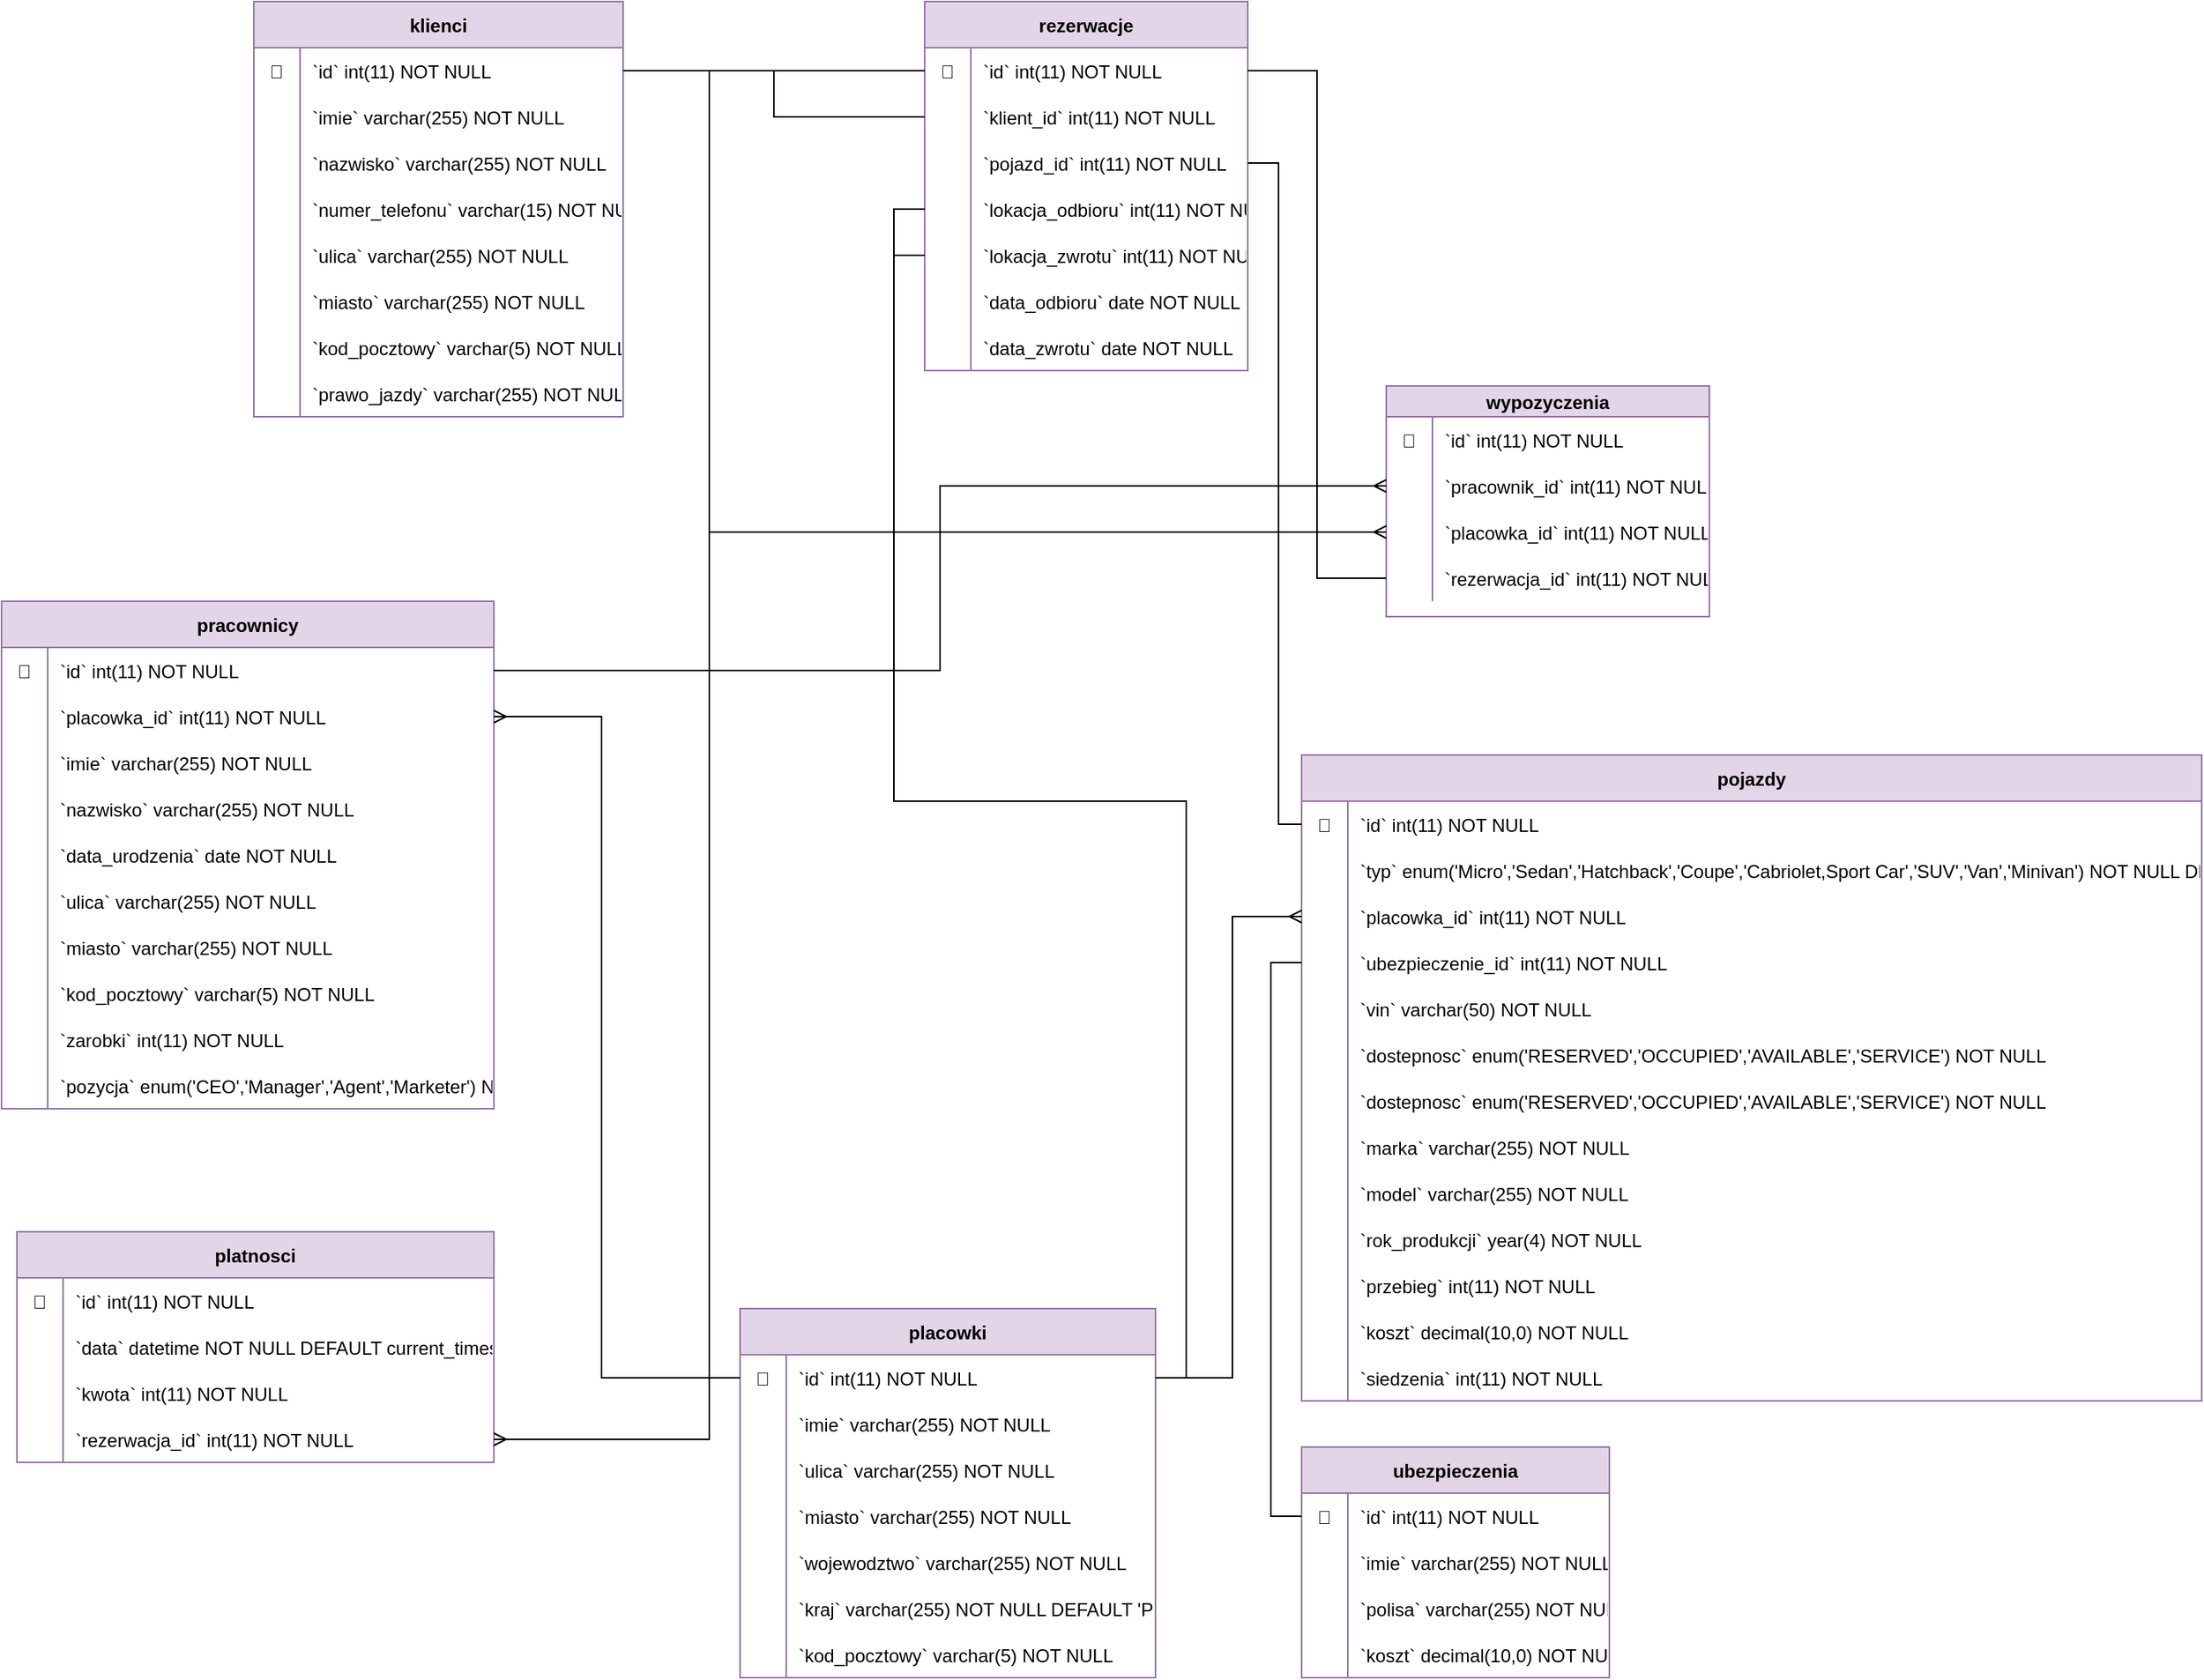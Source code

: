 <mxfile version="24.0.1" type="device">
  <diagram name="Strona-1" id="cyig3NM0gVrNhXgthyh_">
    <mxGraphModel dx="1434" dy="782" grid="1" gridSize="10" guides="1" tooltips="1" connect="1" arrows="1" fold="1" page="1" pageScale="1" pageWidth="827" pageHeight="1169" math="0" shadow="0">
      <root>
        <mxCell id="0" />
        <mxCell id="1" parent="0" />
        <mxCell id="W42PT3-6SRsu1mGhYqJv-15" value="klienci" style="shape=table;startSize=30;container=1;collapsible=1;childLayout=tableLayout;fixedRows=1;rowLines=0;fontStyle=1;align=center;resizeLast=1;movable=1;resizable=1;rotatable=1;deletable=1;editable=1;locked=0;connectable=1;fillColor=#e1d5e7;strokeColor=#9673a6;" vertex="1" parent="1">
          <mxGeometry x="174" y="120" width="240" height="270" as="geometry" />
        </mxCell>
        <mxCell id="W42PT3-6SRsu1mGhYqJv-16" value="" style="shape=tableRow;horizontal=0;startSize=0;swimlaneHead=0;swimlaneBody=0;fillColor=none;collapsible=0;dropTarget=0;points=[[0,0.5],[1,0.5]];portConstraint=eastwest;strokeColor=inherit;top=0;left=0;right=0;bottom=0;" vertex="1" parent="W42PT3-6SRsu1mGhYqJv-15">
          <mxGeometry y="30" width="240" height="30" as="geometry" />
        </mxCell>
        <mxCell id="W42PT3-6SRsu1mGhYqJv-17" value="🔑" style="shape=partialRectangle;overflow=hidden;connectable=0;fillColor=none;strokeColor=inherit;top=0;left=0;bottom=0;right=0;" vertex="1" parent="W42PT3-6SRsu1mGhYqJv-16">
          <mxGeometry width="30" height="30" as="geometry">
            <mxRectangle width="30" height="30" as="alternateBounds" />
          </mxGeometry>
        </mxCell>
        <mxCell id="W42PT3-6SRsu1mGhYqJv-18" value="`id` int(11) NOT NULL" style="shape=partialRectangle;overflow=hidden;connectable=0;fillColor=none;align=left;strokeColor=inherit;top=0;left=0;bottom=0;right=0;spacingLeft=6;" vertex="1" parent="W42PT3-6SRsu1mGhYqJv-16">
          <mxGeometry x="30" width="210" height="30" as="geometry">
            <mxRectangle width="210" height="30" as="alternateBounds" />
          </mxGeometry>
        </mxCell>
        <mxCell id="W42PT3-6SRsu1mGhYqJv-19" value="" style="shape=tableRow;horizontal=0;startSize=0;swimlaneHead=0;swimlaneBody=0;fillColor=none;collapsible=0;dropTarget=0;points=[[0,0.5],[1,0.5]];portConstraint=eastwest;strokeColor=inherit;top=0;left=0;right=0;bottom=0;" vertex="1" parent="W42PT3-6SRsu1mGhYqJv-15">
          <mxGeometry y="60" width="240" height="30" as="geometry" />
        </mxCell>
        <mxCell id="W42PT3-6SRsu1mGhYqJv-20" value="" style="shape=partialRectangle;overflow=hidden;connectable=0;fillColor=none;strokeColor=inherit;top=0;left=0;bottom=0;right=0;" vertex="1" parent="W42PT3-6SRsu1mGhYqJv-19">
          <mxGeometry width="30" height="30" as="geometry">
            <mxRectangle width="30" height="30" as="alternateBounds" />
          </mxGeometry>
        </mxCell>
        <mxCell id="W42PT3-6SRsu1mGhYqJv-21" value="`imie` varchar(255) NOT NULL" style="shape=partialRectangle;overflow=hidden;connectable=0;fillColor=none;align=left;strokeColor=inherit;top=0;left=0;bottom=0;right=0;spacingLeft=6;" vertex="1" parent="W42PT3-6SRsu1mGhYqJv-19">
          <mxGeometry x="30" width="210" height="30" as="geometry">
            <mxRectangle width="210" height="30" as="alternateBounds" />
          </mxGeometry>
        </mxCell>
        <mxCell id="W42PT3-6SRsu1mGhYqJv-22" value="" style="shape=tableRow;horizontal=0;startSize=0;swimlaneHead=0;swimlaneBody=0;fillColor=none;collapsible=0;dropTarget=0;points=[[0,0.5],[1,0.5]];portConstraint=eastwest;strokeColor=inherit;top=0;left=0;right=0;bottom=0;" vertex="1" parent="W42PT3-6SRsu1mGhYqJv-15">
          <mxGeometry y="90" width="240" height="30" as="geometry" />
        </mxCell>
        <mxCell id="W42PT3-6SRsu1mGhYqJv-23" value="" style="shape=partialRectangle;overflow=hidden;connectable=0;fillColor=none;strokeColor=inherit;top=0;left=0;bottom=0;right=0;" vertex="1" parent="W42PT3-6SRsu1mGhYqJv-22">
          <mxGeometry width="30" height="30" as="geometry">
            <mxRectangle width="30" height="30" as="alternateBounds" />
          </mxGeometry>
        </mxCell>
        <mxCell id="W42PT3-6SRsu1mGhYqJv-24" value="`nazwisko` varchar(255) NOT NULL" style="shape=partialRectangle;overflow=hidden;connectable=0;fillColor=none;align=left;strokeColor=inherit;top=0;left=0;bottom=0;right=0;spacingLeft=6;" vertex="1" parent="W42PT3-6SRsu1mGhYqJv-22">
          <mxGeometry x="30" width="210" height="30" as="geometry">
            <mxRectangle width="210" height="30" as="alternateBounds" />
          </mxGeometry>
        </mxCell>
        <mxCell id="W42PT3-6SRsu1mGhYqJv-25" value="" style="shape=tableRow;horizontal=0;startSize=0;swimlaneHead=0;swimlaneBody=0;fillColor=none;collapsible=0;dropTarget=0;points=[[0,0.5],[1,0.5]];portConstraint=eastwest;strokeColor=inherit;top=0;left=0;right=0;bottom=0;" vertex="1" parent="W42PT3-6SRsu1mGhYqJv-15">
          <mxGeometry y="120" width="240" height="30" as="geometry" />
        </mxCell>
        <mxCell id="W42PT3-6SRsu1mGhYqJv-26" value="" style="shape=partialRectangle;overflow=hidden;connectable=0;fillColor=none;strokeColor=inherit;top=0;left=0;bottom=0;right=0;" vertex="1" parent="W42PT3-6SRsu1mGhYqJv-25">
          <mxGeometry width="30" height="30" as="geometry">
            <mxRectangle width="30" height="30" as="alternateBounds" />
          </mxGeometry>
        </mxCell>
        <mxCell id="W42PT3-6SRsu1mGhYqJv-27" value="`numer_telefonu` varchar(15) NOT NULL" style="shape=partialRectangle;overflow=hidden;connectable=0;fillColor=none;align=left;strokeColor=inherit;top=0;left=0;bottom=0;right=0;spacingLeft=6;" vertex="1" parent="W42PT3-6SRsu1mGhYqJv-25">
          <mxGeometry x="30" width="210" height="30" as="geometry">
            <mxRectangle width="210" height="30" as="alternateBounds" />
          </mxGeometry>
        </mxCell>
        <mxCell id="W42PT3-6SRsu1mGhYqJv-28" value="" style="shape=tableRow;horizontal=0;startSize=0;swimlaneHead=0;swimlaneBody=0;fillColor=none;collapsible=0;dropTarget=0;points=[[0,0.5],[1,0.5]];portConstraint=eastwest;strokeColor=inherit;top=0;left=0;right=0;bottom=0;" vertex="1" parent="W42PT3-6SRsu1mGhYqJv-15">
          <mxGeometry y="150" width="240" height="30" as="geometry" />
        </mxCell>
        <mxCell id="W42PT3-6SRsu1mGhYqJv-29" value="" style="shape=partialRectangle;overflow=hidden;connectable=0;fillColor=none;strokeColor=inherit;top=0;left=0;bottom=0;right=0;" vertex="1" parent="W42PT3-6SRsu1mGhYqJv-28">
          <mxGeometry width="30" height="30" as="geometry">
            <mxRectangle width="30" height="30" as="alternateBounds" />
          </mxGeometry>
        </mxCell>
        <mxCell id="W42PT3-6SRsu1mGhYqJv-30" value="`ulica` varchar(255) NOT NULL" style="shape=partialRectangle;overflow=hidden;connectable=0;fillColor=none;align=left;strokeColor=inherit;top=0;left=0;bottom=0;right=0;spacingLeft=6;" vertex="1" parent="W42PT3-6SRsu1mGhYqJv-28">
          <mxGeometry x="30" width="210" height="30" as="geometry">
            <mxRectangle width="210" height="30" as="alternateBounds" />
          </mxGeometry>
        </mxCell>
        <mxCell id="W42PT3-6SRsu1mGhYqJv-31" value="" style="shape=tableRow;horizontal=0;startSize=0;swimlaneHead=0;swimlaneBody=0;fillColor=none;collapsible=0;dropTarget=0;points=[[0,0.5],[1,0.5]];portConstraint=eastwest;strokeColor=inherit;top=0;left=0;right=0;bottom=0;" vertex="1" parent="W42PT3-6SRsu1mGhYqJv-15">
          <mxGeometry y="180" width="240" height="30" as="geometry" />
        </mxCell>
        <mxCell id="W42PT3-6SRsu1mGhYqJv-32" value="" style="shape=partialRectangle;overflow=hidden;connectable=0;fillColor=none;strokeColor=inherit;top=0;left=0;bottom=0;right=0;" vertex="1" parent="W42PT3-6SRsu1mGhYqJv-31">
          <mxGeometry width="30" height="30" as="geometry">
            <mxRectangle width="30" height="30" as="alternateBounds" />
          </mxGeometry>
        </mxCell>
        <mxCell id="W42PT3-6SRsu1mGhYqJv-33" value="`miasto` varchar(255) NOT NULL" style="shape=partialRectangle;overflow=hidden;connectable=0;fillColor=none;align=left;strokeColor=inherit;top=0;left=0;bottom=0;right=0;spacingLeft=6;" vertex="1" parent="W42PT3-6SRsu1mGhYqJv-31">
          <mxGeometry x="30" width="210" height="30" as="geometry">
            <mxRectangle width="210" height="30" as="alternateBounds" />
          </mxGeometry>
        </mxCell>
        <mxCell id="W42PT3-6SRsu1mGhYqJv-34" value="" style="shape=tableRow;horizontal=0;startSize=0;swimlaneHead=0;swimlaneBody=0;fillColor=none;collapsible=0;dropTarget=0;points=[[0,0.5],[1,0.5]];portConstraint=eastwest;strokeColor=inherit;top=0;left=0;right=0;bottom=0;" vertex="1" parent="W42PT3-6SRsu1mGhYqJv-15">
          <mxGeometry y="210" width="240" height="30" as="geometry" />
        </mxCell>
        <mxCell id="W42PT3-6SRsu1mGhYqJv-35" value="" style="shape=partialRectangle;overflow=hidden;connectable=0;fillColor=none;strokeColor=inherit;top=0;left=0;bottom=0;right=0;" vertex="1" parent="W42PT3-6SRsu1mGhYqJv-34">
          <mxGeometry width="30" height="30" as="geometry">
            <mxRectangle width="30" height="30" as="alternateBounds" />
          </mxGeometry>
        </mxCell>
        <mxCell id="W42PT3-6SRsu1mGhYqJv-36" value="`kod_pocztowy` varchar(5) NOT NULL" style="shape=partialRectangle;overflow=hidden;connectable=0;fillColor=none;align=left;strokeColor=inherit;top=0;left=0;bottom=0;right=0;spacingLeft=6;" vertex="1" parent="W42PT3-6SRsu1mGhYqJv-34">
          <mxGeometry x="30" width="210" height="30" as="geometry">
            <mxRectangle width="210" height="30" as="alternateBounds" />
          </mxGeometry>
        </mxCell>
        <mxCell id="W42PT3-6SRsu1mGhYqJv-37" value="" style="shape=tableRow;horizontal=0;startSize=0;swimlaneHead=0;swimlaneBody=0;fillColor=none;collapsible=0;dropTarget=0;points=[[0,0.5],[1,0.5]];portConstraint=eastwest;strokeColor=inherit;top=0;left=0;right=0;bottom=0;" vertex="1" parent="W42PT3-6SRsu1mGhYqJv-15">
          <mxGeometry y="240" width="240" height="30" as="geometry" />
        </mxCell>
        <mxCell id="W42PT3-6SRsu1mGhYqJv-38" value="" style="shape=partialRectangle;overflow=hidden;connectable=0;fillColor=none;strokeColor=inherit;top=0;left=0;bottom=0;right=0;" vertex="1" parent="W42PT3-6SRsu1mGhYqJv-37">
          <mxGeometry width="30" height="30" as="geometry">
            <mxRectangle width="30" height="30" as="alternateBounds" />
          </mxGeometry>
        </mxCell>
        <mxCell id="W42PT3-6SRsu1mGhYqJv-39" value="`prawo_jazdy` varchar(255) NOT NULL" style="shape=partialRectangle;overflow=hidden;connectable=0;fillColor=none;align=left;strokeColor=inherit;top=0;left=0;bottom=0;right=0;spacingLeft=6;" vertex="1" parent="W42PT3-6SRsu1mGhYqJv-37">
          <mxGeometry x="30" width="210" height="30" as="geometry">
            <mxRectangle width="210" height="30" as="alternateBounds" />
          </mxGeometry>
        </mxCell>
        <mxCell id="W42PT3-6SRsu1mGhYqJv-68" value="placowki" style="shape=table;startSize=30;container=1;collapsible=1;childLayout=tableLayout;fixedRows=1;rowLines=0;fontStyle=1;align=center;resizeLast=1;fillColor=#e1d5e7;strokeColor=#9673a6;" vertex="1" parent="1">
          <mxGeometry x="490" y="970" width="270" height="240" as="geometry" />
        </mxCell>
        <mxCell id="W42PT3-6SRsu1mGhYqJv-69" value="" style="shape=tableRow;horizontal=0;startSize=0;swimlaneHead=0;swimlaneBody=0;fillColor=none;collapsible=0;dropTarget=0;points=[[0,0.5],[1,0.5]];portConstraint=eastwest;strokeColor=inherit;top=0;left=0;right=0;bottom=0;" vertex="1" parent="W42PT3-6SRsu1mGhYqJv-68">
          <mxGeometry y="30" width="270" height="30" as="geometry" />
        </mxCell>
        <mxCell id="W42PT3-6SRsu1mGhYqJv-70" value="🔑" style="shape=partialRectangle;overflow=hidden;connectable=0;fillColor=none;strokeColor=inherit;top=0;left=0;bottom=0;right=0;" vertex="1" parent="W42PT3-6SRsu1mGhYqJv-69">
          <mxGeometry width="30" height="30" as="geometry">
            <mxRectangle width="30" height="30" as="alternateBounds" />
          </mxGeometry>
        </mxCell>
        <mxCell id="W42PT3-6SRsu1mGhYqJv-71" value="`id` int(11) NOT NULL" style="shape=partialRectangle;overflow=hidden;connectable=0;fillColor=none;align=left;strokeColor=inherit;top=0;left=0;bottom=0;right=0;spacingLeft=6;" vertex="1" parent="W42PT3-6SRsu1mGhYqJv-69">
          <mxGeometry x="30" width="240" height="30" as="geometry">
            <mxRectangle width="240" height="30" as="alternateBounds" />
          </mxGeometry>
        </mxCell>
        <mxCell id="W42PT3-6SRsu1mGhYqJv-72" value="" style="shape=tableRow;horizontal=0;startSize=0;swimlaneHead=0;swimlaneBody=0;fillColor=none;collapsible=0;dropTarget=0;points=[[0,0.5],[1,0.5]];portConstraint=eastwest;strokeColor=inherit;top=0;left=0;right=0;bottom=0;" vertex="1" parent="W42PT3-6SRsu1mGhYqJv-68">
          <mxGeometry y="60" width="270" height="30" as="geometry" />
        </mxCell>
        <mxCell id="W42PT3-6SRsu1mGhYqJv-73" value="" style="shape=partialRectangle;overflow=hidden;connectable=0;fillColor=none;strokeColor=inherit;top=0;left=0;bottom=0;right=0;" vertex="1" parent="W42PT3-6SRsu1mGhYqJv-72">
          <mxGeometry width="30" height="30" as="geometry">
            <mxRectangle width="30" height="30" as="alternateBounds" />
          </mxGeometry>
        </mxCell>
        <mxCell id="W42PT3-6SRsu1mGhYqJv-74" value="`imie` varchar(255) NOT NULL" style="shape=partialRectangle;overflow=hidden;connectable=0;fillColor=none;align=left;strokeColor=inherit;top=0;left=0;bottom=0;right=0;spacingLeft=6;" vertex="1" parent="W42PT3-6SRsu1mGhYqJv-72">
          <mxGeometry x="30" width="240" height="30" as="geometry">
            <mxRectangle width="240" height="30" as="alternateBounds" />
          </mxGeometry>
        </mxCell>
        <mxCell id="W42PT3-6SRsu1mGhYqJv-75" value="" style="shape=tableRow;horizontal=0;startSize=0;swimlaneHead=0;swimlaneBody=0;fillColor=none;collapsible=0;dropTarget=0;points=[[0,0.5],[1,0.5]];portConstraint=eastwest;strokeColor=inherit;top=0;left=0;right=0;bottom=0;" vertex="1" parent="W42PT3-6SRsu1mGhYqJv-68">
          <mxGeometry y="90" width="270" height="30" as="geometry" />
        </mxCell>
        <mxCell id="W42PT3-6SRsu1mGhYqJv-76" value="" style="shape=partialRectangle;overflow=hidden;connectable=0;fillColor=none;strokeColor=inherit;top=0;left=0;bottom=0;right=0;" vertex="1" parent="W42PT3-6SRsu1mGhYqJv-75">
          <mxGeometry width="30" height="30" as="geometry">
            <mxRectangle width="30" height="30" as="alternateBounds" />
          </mxGeometry>
        </mxCell>
        <mxCell id="W42PT3-6SRsu1mGhYqJv-77" value="`ulica` varchar(255) NOT NULL" style="shape=partialRectangle;overflow=hidden;connectable=0;fillColor=none;align=left;strokeColor=inherit;top=0;left=0;bottom=0;right=0;spacingLeft=6;" vertex="1" parent="W42PT3-6SRsu1mGhYqJv-75">
          <mxGeometry x="30" width="240" height="30" as="geometry">
            <mxRectangle width="240" height="30" as="alternateBounds" />
          </mxGeometry>
        </mxCell>
        <mxCell id="W42PT3-6SRsu1mGhYqJv-78" value="" style="shape=tableRow;horizontal=0;startSize=0;swimlaneHead=0;swimlaneBody=0;fillColor=none;collapsible=0;dropTarget=0;points=[[0,0.5],[1,0.5]];portConstraint=eastwest;strokeColor=inherit;top=0;left=0;right=0;bottom=0;" vertex="1" parent="W42PT3-6SRsu1mGhYqJv-68">
          <mxGeometry y="120" width="270" height="30" as="geometry" />
        </mxCell>
        <mxCell id="W42PT3-6SRsu1mGhYqJv-79" value="" style="shape=partialRectangle;overflow=hidden;connectable=0;fillColor=none;strokeColor=inherit;top=0;left=0;bottom=0;right=0;" vertex="1" parent="W42PT3-6SRsu1mGhYqJv-78">
          <mxGeometry width="30" height="30" as="geometry">
            <mxRectangle width="30" height="30" as="alternateBounds" />
          </mxGeometry>
        </mxCell>
        <mxCell id="W42PT3-6SRsu1mGhYqJv-80" value="`miasto` varchar(255) NOT NULL" style="shape=partialRectangle;overflow=hidden;connectable=0;fillColor=none;align=left;strokeColor=inherit;top=0;left=0;bottom=0;right=0;spacingLeft=6;" vertex="1" parent="W42PT3-6SRsu1mGhYqJv-78">
          <mxGeometry x="30" width="240" height="30" as="geometry">
            <mxRectangle width="240" height="30" as="alternateBounds" />
          </mxGeometry>
        </mxCell>
        <mxCell id="W42PT3-6SRsu1mGhYqJv-81" value="" style="shape=tableRow;horizontal=0;startSize=0;swimlaneHead=0;swimlaneBody=0;fillColor=none;collapsible=0;dropTarget=0;points=[[0,0.5],[1,0.5]];portConstraint=eastwest;strokeColor=inherit;top=0;left=0;right=0;bottom=0;" vertex="1" parent="W42PT3-6SRsu1mGhYqJv-68">
          <mxGeometry y="150" width="270" height="30" as="geometry" />
        </mxCell>
        <mxCell id="W42PT3-6SRsu1mGhYqJv-82" value="" style="shape=partialRectangle;overflow=hidden;connectable=0;fillColor=none;strokeColor=inherit;top=0;left=0;bottom=0;right=0;" vertex="1" parent="W42PT3-6SRsu1mGhYqJv-81">
          <mxGeometry width="30" height="30" as="geometry">
            <mxRectangle width="30" height="30" as="alternateBounds" />
          </mxGeometry>
        </mxCell>
        <mxCell id="W42PT3-6SRsu1mGhYqJv-83" value="`wojewodztwo` varchar(255) NOT NULL" style="shape=partialRectangle;overflow=hidden;connectable=0;fillColor=none;align=left;strokeColor=inherit;top=0;left=0;bottom=0;right=0;spacingLeft=6;" vertex="1" parent="W42PT3-6SRsu1mGhYqJv-81">
          <mxGeometry x="30" width="240" height="30" as="geometry">
            <mxRectangle width="240" height="30" as="alternateBounds" />
          </mxGeometry>
        </mxCell>
        <mxCell id="W42PT3-6SRsu1mGhYqJv-84" value="" style="shape=tableRow;horizontal=0;startSize=0;swimlaneHead=0;swimlaneBody=0;fillColor=none;collapsible=0;dropTarget=0;points=[[0,0.5],[1,0.5]];portConstraint=eastwest;strokeColor=inherit;top=0;left=0;right=0;bottom=0;" vertex="1" parent="W42PT3-6SRsu1mGhYqJv-68">
          <mxGeometry y="180" width="270" height="30" as="geometry" />
        </mxCell>
        <mxCell id="W42PT3-6SRsu1mGhYqJv-85" value="" style="shape=partialRectangle;overflow=hidden;connectable=0;fillColor=none;strokeColor=inherit;top=0;left=0;bottom=0;right=0;" vertex="1" parent="W42PT3-6SRsu1mGhYqJv-84">
          <mxGeometry width="30" height="30" as="geometry">
            <mxRectangle width="30" height="30" as="alternateBounds" />
          </mxGeometry>
        </mxCell>
        <mxCell id="W42PT3-6SRsu1mGhYqJv-86" value="`kraj` varchar(255) NOT NULL DEFAULT &#39;Poland&#39;" style="shape=partialRectangle;overflow=hidden;connectable=0;fillColor=none;align=left;strokeColor=inherit;top=0;left=0;bottom=0;right=0;spacingLeft=6;" vertex="1" parent="W42PT3-6SRsu1mGhYqJv-84">
          <mxGeometry x="30" width="240" height="30" as="geometry">
            <mxRectangle width="240" height="30" as="alternateBounds" />
          </mxGeometry>
        </mxCell>
        <mxCell id="W42PT3-6SRsu1mGhYqJv-87" value="" style="shape=tableRow;horizontal=0;startSize=0;swimlaneHead=0;swimlaneBody=0;fillColor=none;collapsible=0;dropTarget=0;points=[[0,0.5],[1,0.5]];portConstraint=eastwest;strokeColor=inherit;top=0;left=0;right=0;bottom=0;" vertex="1" parent="W42PT3-6SRsu1mGhYqJv-68">
          <mxGeometry y="210" width="270" height="30" as="geometry" />
        </mxCell>
        <mxCell id="W42PT3-6SRsu1mGhYqJv-88" value="" style="shape=partialRectangle;overflow=hidden;connectable=0;fillColor=none;strokeColor=inherit;top=0;left=0;bottom=0;right=0;" vertex="1" parent="W42PT3-6SRsu1mGhYqJv-87">
          <mxGeometry width="30" height="30" as="geometry">
            <mxRectangle width="30" height="30" as="alternateBounds" />
          </mxGeometry>
        </mxCell>
        <mxCell id="W42PT3-6SRsu1mGhYqJv-89" value="`kod_pocztowy` varchar(5) NOT NULL" style="shape=partialRectangle;overflow=hidden;connectable=0;fillColor=none;align=left;strokeColor=inherit;top=0;left=0;bottom=0;right=0;spacingLeft=6;" vertex="1" parent="W42PT3-6SRsu1mGhYqJv-87">
          <mxGeometry x="30" width="240" height="30" as="geometry">
            <mxRectangle width="240" height="30" as="alternateBounds" />
          </mxGeometry>
        </mxCell>
        <mxCell id="W42PT3-6SRsu1mGhYqJv-90" value="platnosci" style="shape=table;startSize=30;container=1;collapsible=1;childLayout=tableLayout;fixedRows=1;rowLines=0;fontStyle=1;align=center;resizeLast=1;fillColor=#e1d5e7;strokeColor=#9673a6;" vertex="1" parent="1">
          <mxGeometry x="20" y="920" width="310" height="150" as="geometry" />
        </mxCell>
        <mxCell id="W42PT3-6SRsu1mGhYqJv-91" value="" style="shape=tableRow;horizontal=0;startSize=0;swimlaneHead=0;swimlaneBody=0;fillColor=none;collapsible=0;dropTarget=0;points=[[0,0.5],[1,0.5]];portConstraint=eastwest;strokeColor=inherit;top=0;left=0;right=0;bottom=0;" vertex="1" parent="W42PT3-6SRsu1mGhYqJv-90">
          <mxGeometry y="30" width="310" height="30" as="geometry" />
        </mxCell>
        <mxCell id="W42PT3-6SRsu1mGhYqJv-92" value="🔑" style="shape=partialRectangle;overflow=hidden;connectable=0;fillColor=none;strokeColor=inherit;top=0;left=0;bottom=0;right=0;" vertex="1" parent="W42PT3-6SRsu1mGhYqJv-91">
          <mxGeometry width="30" height="30" as="geometry">
            <mxRectangle width="30" height="30" as="alternateBounds" />
          </mxGeometry>
        </mxCell>
        <mxCell id="W42PT3-6SRsu1mGhYqJv-93" value="`id` int(11) NOT NULL" style="shape=partialRectangle;overflow=hidden;connectable=0;fillColor=none;align=left;strokeColor=inherit;top=0;left=0;bottom=0;right=0;spacingLeft=6;" vertex="1" parent="W42PT3-6SRsu1mGhYqJv-91">
          <mxGeometry x="30" width="280" height="30" as="geometry">
            <mxRectangle width="280" height="30" as="alternateBounds" />
          </mxGeometry>
        </mxCell>
        <mxCell id="W42PT3-6SRsu1mGhYqJv-94" value="" style="shape=tableRow;horizontal=0;startSize=0;swimlaneHead=0;swimlaneBody=0;fillColor=none;collapsible=0;dropTarget=0;points=[[0,0.5],[1,0.5]];portConstraint=eastwest;strokeColor=inherit;top=0;left=0;right=0;bottom=0;" vertex="1" parent="W42PT3-6SRsu1mGhYqJv-90">
          <mxGeometry y="60" width="310" height="30" as="geometry" />
        </mxCell>
        <mxCell id="W42PT3-6SRsu1mGhYqJv-95" value="" style="shape=partialRectangle;overflow=hidden;connectable=0;fillColor=none;strokeColor=inherit;top=0;left=0;bottom=0;right=0;" vertex="1" parent="W42PT3-6SRsu1mGhYqJv-94">
          <mxGeometry width="30" height="30" as="geometry">
            <mxRectangle width="30" height="30" as="alternateBounds" />
          </mxGeometry>
        </mxCell>
        <mxCell id="W42PT3-6SRsu1mGhYqJv-96" value="`data` datetime NOT NULL DEFAULT current_timestamp()" style="shape=partialRectangle;overflow=hidden;connectable=0;fillColor=none;align=left;strokeColor=inherit;top=0;left=0;bottom=0;right=0;spacingLeft=6;" vertex="1" parent="W42PT3-6SRsu1mGhYqJv-94">
          <mxGeometry x="30" width="280" height="30" as="geometry">
            <mxRectangle width="280" height="30" as="alternateBounds" />
          </mxGeometry>
        </mxCell>
        <mxCell id="W42PT3-6SRsu1mGhYqJv-97" value="" style="shape=tableRow;horizontal=0;startSize=0;swimlaneHead=0;swimlaneBody=0;fillColor=none;collapsible=0;dropTarget=0;points=[[0,0.5],[1,0.5]];portConstraint=eastwest;strokeColor=inherit;top=0;left=0;right=0;bottom=0;" vertex="1" parent="W42PT3-6SRsu1mGhYqJv-90">
          <mxGeometry y="90" width="310" height="30" as="geometry" />
        </mxCell>
        <mxCell id="W42PT3-6SRsu1mGhYqJv-98" value="" style="shape=partialRectangle;overflow=hidden;connectable=0;fillColor=none;strokeColor=inherit;top=0;left=0;bottom=0;right=0;" vertex="1" parent="W42PT3-6SRsu1mGhYqJv-97">
          <mxGeometry width="30" height="30" as="geometry">
            <mxRectangle width="30" height="30" as="alternateBounds" />
          </mxGeometry>
        </mxCell>
        <mxCell id="W42PT3-6SRsu1mGhYqJv-99" value="`kwota` int(11) NOT NULL" style="shape=partialRectangle;overflow=hidden;connectable=0;fillColor=none;align=left;strokeColor=inherit;top=0;left=0;bottom=0;right=0;spacingLeft=6;" vertex="1" parent="W42PT3-6SRsu1mGhYqJv-97">
          <mxGeometry x="30" width="280" height="30" as="geometry">
            <mxRectangle width="280" height="30" as="alternateBounds" />
          </mxGeometry>
        </mxCell>
        <mxCell id="W42PT3-6SRsu1mGhYqJv-100" value="" style="shape=tableRow;horizontal=0;startSize=0;swimlaneHead=0;swimlaneBody=0;fillColor=none;collapsible=0;dropTarget=0;points=[[0,0.5],[1,0.5]];portConstraint=eastwest;strokeColor=inherit;top=0;left=0;right=0;bottom=0;" vertex="1" parent="W42PT3-6SRsu1mGhYqJv-90">
          <mxGeometry y="120" width="310" height="30" as="geometry" />
        </mxCell>
        <mxCell id="W42PT3-6SRsu1mGhYqJv-101" value="" style="shape=partialRectangle;overflow=hidden;connectable=0;fillColor=none;strokeColor=inherit;top=0;left=0;bottom=0;right=0;" vertex="1" parent="W42PT3-6SRsu1mGhYqJv-100">
          <mxGeometry width="30" height="30" as="geometry">
            <mxRectangle width="30" height="30" as="alternateBounds" />
          </mxGeometry>
        </mxCell>
        <mxCell id="W42PT3-6SRsu1mGhYqJv-102" value="`rezerwacja_id` int(11) NOT NULL" style="shape=partialRectangle;overflow=hidden;connectable=0;fillColor=none;align=left;strokeColor=inherit;top=0;left=0;bottom=0;right=0;spacingLeft=6;" vertex="1" parent="W42PT3-6SRsu1mGhYqJv-100">
          <mxGeometry x="30" width="280" height="30" as="geometry">
            <mxRectangle width="280" height="30" as="alternateBounds" />
          </mxGeometry>
        </mxCell>
        <mxCell id="W42PT3-6SRsu1mGhYqJv-103" value="pojazdy" style="shape=table;startSize=30;container=1;collapsible=1;childLayout=tableLayout;fixedRows=1;rowLines=0;fontStyle=1;align=center;resizeLast=1;fillColor=#e1d5e7;strokeColor=#9673a6;" vertex="1" parent="1">
          <mxGeometry x="855" y="610" width="585" height="420" as="geometry" />
        </mxCell>
        <mxCell id="W42PT3-6SRsu1mGhYqJv-104" value="" style="shape=tableRow;horizontal=0;startSize=0;swimlaneHead=0;swimlaneBody=0;fillColor=none;collapsible=0;dropTarget=0;points=[[0,0.5],[1,0.5]];portConstraint=eastwest;strokeColor=inherit;top=0;left=0;right=0;bottom=0;" vertex="1" parent="W42PT3-6SRsu1mGhYqJv-103">
          <mxGeometry y="30" width="585" height="30" as="geometry" />
        </mxCell>
        <mxCell id="W42PT3-6SRsu1mGhYqJv-105" value="🔑" style="shape=partialRectangle;overflow=hidden;connectable=0;fillColor=none;strokeColor=inherit;top=0;left=0;bottom=0;right=0;" vertex="1" parent="W42PT3-6SRsu1mGhYqJv-104">
          <mxGeometry width="30" height="30" as="geometry">
            <mxRectangle width="30" height="30" as="alternateBounds" />
          </mxGeometry>
        </mxCell>
        <mxCell id="W42PT3-6SRsu1mGhYqJv-106" value="`id` int(11) NOT NULL" style="shape=partialRectangle;overflow=hidden;connectable=0;fillColor=none;align=left;strokeColor=inherit;top=0;left=0;bottom=0;right=0;spacingLeft=6;" vertex="1" parent="W42PT3-6SRsu1mGhYqJv-104">
          <mxGeometry x="30" width="555" height="30" as="geometry">
            <mxRectangle width="555" height="30" as="alternateBounds" />
          </mxGeometry>
        </mxCell>
        <mxCell id="W42PT3-6SRsu1mGhYqJv-107" value="" style="shape=tableRow;horizontal=0;startSize=0;swimlaneHead=0;swimlaneBody=0;fillColor=none;collapsible=0;dropTarget=0;points=[[0,0.5],[1,0.5]];portConstraint=eastwest;strokeColor=inherit;top=0;left=0;right=0;bottom=0;" vertex="1" parent="W42PT3-6SRsu1mGhYqJv-103">
          <mxGeometry y="60" width="585" height="30" as="geometry" />
        </mxCell>
        <mxCell id="W42PT3-6SRsu1mGhYqJv-108" value="" style="shape=partialRectangle;overflow=hidden;connectable=0;fillColor=none;strokeColor=inherit;top=0;left=0;bottom=0;right=0;" vertex="1" parent="W42PT3-6SRsu1mGhYqJv-107">
          <mxGeometry width="30" height="30" as="geometry">
            <mxRectangle width="30" height="30" as="alternateBounds" />
          </mxGeometry>
        </mxCell>
        <mxCell id="W42PT3-6SRsu1mGhYqJv-109" value="`typ` enum(&#39;Micro&#39;,&#39;Sedan&#39;,&#39;Hatchback&#39;,&#39;Coupe&#39;,&#39;Cabriolet,Sport Car&#39;,&#39;SUV&#39;,&#39;Van&#39;,&#39;Minivan&#39;) NOT NULL DEFAULT &#39;Hatchback&#39;" style="shape=partialRectangle;overflow=hidden;connectable=0;fillColor=none;align=left;strokeColor=inherit;top=0;left=0;bottom=0;right=0;spacingLeft=6;" vertex="1" parent="W42PT3-6SRsu1mGhYqJv-107">
          <mxGeometry x="30" width="555" height="30" as="geometry">
            <mxRectangle width="555" height="30" as="alternateBounds" />
          </mxGeometry>
        </mxCell>
        <mxCell id="W42PT3-6SRsu1mGhYqJv-110" value="" style="shape=tableRow;horizontal=0;startSize=0;swimlaneHead=0;swimlaneBody=0;fillColor=none;collapsible=0;dropTarget=0;points=[[0,0.5],[1,0.5]];portConstraint=eastwest;strokeColor=inherit;top=0;left=0;right=0;bottom=0;" vertex="1" parent="W42PT3-6SRsu1mGhYqJv-103">
          <mxGeometry y="90" width="585" height="30" as="geometry" />
        </mxCell>
        <mxCell id="W42PT3-6SRsu1mGhYqJv-111" value="" style="shape=partialRectangle;overflow=hidden;connectable=0;fillColor=none;strokeColor=inherit;top=0;left=0;bottom=0;right=0;" vertex="1" parent="W42PT3-6SRsu1mGhYqJv-110">
          <mxGeometry width="30" height="30" as="geometry">
            <mxRectangle width="30" height="30" as="alternateBounds" />
          </mxGeometry>
        </mxCell>
        <mxCell id="W42PT3-6SRsu1mGhYqJv-112" value="`placowka_id` int(11) NOT NULL" style="shape=partialRectangle;overflow=hidden;connectable=0;fillColor=none;align=left;strokeColor=inherit;top=0;left=0;bottom=0;right=0;spacingLeft=6;" vertex="1" parent="W42PT3-6SRsu1mGhYqJv-110">
          <mxGeometry x="30" width="555" height="30" as="geometry">
            <mxRectangle width="555" height="30" as="alternateBounds" />
          </mxGeometry>
        </mxCell>
        <mxCell id="W42PT3-6SRsu1mGhYqJv-113" value="" style="shape=tableRow;horizontal=0;startSize=0;swimlaneHead=0;swimlaneBody=0;fillColor=none;collapsible=0;dropTarget=0;points=[[0,0.5],[1,0.5]];portConstraint=eastwest;strokeColor=inherit;top=0;left=0;right=0;bottom=0;" vertex="1" parent="W42PT3-6SRsu1mGhYqJv-103">
          <mxGeometry y="120" width="585" height="30" as="geometry" />
        </mxCell>
        <mxCell id="W42PT3-6SRsu1mGhYqJv-114" value="" style="shape=partialRectangle;overflow=hidden;connectable=0;fillColor=none;strokeColor=inherit;top=0;left=0;bottom=0;right=0;" vertex="1" parent="W42PT3-6SRsu1mGhYqJv-113">
          <mxGeometry width="30" height="30" as="geometry">
            <mxRectangle width="30" height="30" as="alternateBounds" />
          </mxGeometry>
        </mxCell>
        <mxCell id="W42PT3-6SRsu1mGhYqJv-115" value="`ubezpieczenie_id` int(11) NOT NULL" style="shape=partialRectangle;overflow=hidden;connectable=0;fillColor=none;align=left;strokeColor=inherit;top=0;left=0;bottom=0;right=0;spacingLeft=6;" vertex="1" parent="W42PT3-6SRsu1mGhYqJv-113">
          <mxGeometry x="30" width="555" height="30" as="geometry">
            <mxRectangle width="555" height="30" as="alternateBounds" />
          </mxGeometry>
        </mxCell>
        <mxCell id="W42PT3-6SRsu1mGhYqJv-116" value="" style="shape=tableRow;horizontal=0;startSize=0;swimlaneHead=0;swimlaneBody=0;fillColor=none;collapsible=0;dropTarget=0;points=[[0,0.5],[1,0.5]];portConstraint=eastwest;strokeColor=inherit;top=0;left=0;right=0;bottom=0;" vertex="1" parent="W42PT3-6SRsu1mGhYqJv-103">
          <mxGeometry y="150" width="585" height="30" as="geometry" />
        </mxCell>
        <mxCell id="W42PT3-6SRsu1mGhYqJv-117" value="" style="shape=partialRectangle;overflow=hidden;connectable=0;fillColor=none;strokeColor=inherit;top=0;left=0;bottom=0;right=0;" vertex="1" parent="W42PT3-6SRsu1mGhYqJv-116">
          <mxGeometry width="30" height="30" as="geometry">
            <mxRectangle width="30" height="30" as="alternateBounds" />
          </mxGeometry>
        </mxCell>
        <mxCell id="W42PT3-6SRsu1mGhYqJv-118" value="`vin` varchar(50) NOT NULL" style="shape=partialRectangle;overflow=hidden;connectable=0;fillColor=none;align=left;strokeColor=inherit;top=0;left=0;bottom=0;right=0;spacingLeft=6;" vertex="1" parent="W42PT3-6SRsu1mGhYqJv-116">
          <mxGeometry x="30" width="555" height="30" as="geometry">
            <mxRectangle width="555" height="30" as="alternateBounds" />
          </mxGeometry>
        </mxCell>
        <mxCell id="W42PT3-6SRsu1mGhYqJv-237" value="" style="shape=tableRow;horizontal=0;startSize=0;swimlaneHead=0;swimlaneBody=0;fillColor=none;collapsible=0;dropTarget=0;points=[[0,0.5],[1,0.5]];portConstraint=eastwest;strokeColor=inherit;top=0;left=0;right=0;bottom=0;" vertex="1" parent="W42PT3-6SRsu1mGhYqJv-103">
          <mxGeometry y="180" width="585" height="30" as="geometry" />
        </mxCell>
        <mxCell id="W42PT3-6SRsu1mGhYqJv-238" value="" style="shape=partialRectangle;overflow=hidden;connectable=0;fillColor=none;strokeColor=inherit;top=0;left=0;bottom=0;right=0;" vertex="1" parent="W42PT3-6SRsu1mGhYqJv-237">
          <mxGeometry width="30" height="30" as="geometry">
            <mxRectangle width="30" height="30" as="alternateBounds" />
          </mxGeometry>
        </mxCell>
        <mxCell id="W42PT3-6SRsu1mGhYqJv-239" value="`dostepnosc` enum(&#39;RESERVED&#39;,&#39;OCCUPIED&#39;,&#39;AVAILABLE&#39;,&#39;SERVICE&#39;) NOT NULL" style="shape=partialRectangle;overflow=hidden;connectable=0;fillColor=none;align=left;strokeColor=inherit;top=0;left=0;bottom=0;right=0;spacingLeft=6;" vertex="1" parent="W42PT3-6SRsu1mGhYqJv-237">
          <mxGeometry x="30" width="555" height="30" as="geometry">
            <mxRectangle width="555" height="30" as="alternateBounds" />
          </mxGeometry>
        </mxCell>
        <mxCell id="W42PT3-6SRsu1mGhYqJv-119" value="" style="shape=tableRow;horizontal=0;startSize=0;swimlaneHead=0;swimlaneBody=0;fillColor=none;collapsible=0;dropTarget=0;points=[[0,0.5],[1,0.5]];portConstraint=eastwest;strokeColor=inherit;top=0;left=0;right=0;bottom=0;" vertex="1" parent="W42PT3-6SRsu1mGhYqJv-103">
          <mxGeometry y="210" width="585" height="30" as="geometry" />
        </mxCell>
        <mxCell id="W42PT3-6SRsu1mGhYqJv-120" value="" style="shape=partialRectangle;overflow=hidden;connectable=0;fillColor=none;strokeColor=inherit;top=0;left=0;bottom=0;right=0;" vertex="1" parent="W42PT3-6SRsu1mGhYqJv-119">
          <mxGeometry width="30" height="30" as="geometry">
            <mxRectangle width="30" height="30" as="alternateBounds" />
          </mxGeometry>
        </mxCell>
        <mxCell id="W42PT3-6SRsu1mGhYqJv-121" value="`dostepnosc` enum(&#39;RESERVED&#39;,&#39;OCCUPIED&#39;,&#39;AVAILABLE&#39;,&#39;SERVICE&#39;) NOT NULL" style="shape=partialRectangle;overflow=hidden;connectable=0;fillColor=none;align=left;strokeColor=inherit;top=0;left=0;bottom=0;right=0;spacingLeft=6;" vertex="1" parent="W42PT3-6SRsu1mGhYqJv-119">
          <mxGeometry x="30" width="555" height="30" as="geometry">
            <mxRectangle width="555" height="30" as="alternateBounds" />
          </mxGeometry>
        </mxCell>
        <mxCell id="W42PT3-6SRsu1mGhYqJv-122" value="" style="shape=tableRow;horizontal=0;startSize=0;swimlaneHead=0;swimlaneBody=0;fillColor=none;collapsible=0;dropTarget=0;points=[[0,0.5],[1,0.5]];portConstraint=eastwest;strokeColor=inherit;top=0;left=0;right=0;bottom=0;" vertex="1" parent="W42PT3-6SRsu1mGhYqJv-103">
          <mxGeometry y="240" width="585" height="30" as="geometry" />
        </mxCell>
        <mxCell id="W42PT3-6SRsu1mGhYqJv-123" value="" style="shape=partialRectangle;overflow=hidden;connectable=0;fillColor=none;strokeColor=inherit;top=0;left=0;bottom=0;right=0;" vertex="1" parent="W42PT3-6SRsu1mGhYqJv-122">
          <mxGeometry width="30" height="30" as="geometry">
            <mxRectangle width="30" height="30" as="alternateBounds" />
          </mxGeometry>
        </mxCell>
        <mxCell id="W42PT3-6SRsu1mGhYqJv-124" value="`marka` varchar(255) NOT NULL" style="shape=partialRectangle;overflow=hidden;connectable=0;fillColor=none;align=left;strokeColor=inherit;top=0;left=0;bottom=0;right=0;spacingLeft=6;" vertex="1" parent="W42PT3-6SRsu1mGhYqJv-122">
          <mxGeometry x="30" width="555" height="30" as="geometry">
            <mxRectangle width="555" height="30" as="alternateBounds" />
          </mxGeometry>
        </mxCell>
        <mxCell id="W42PT3-6SRsu1mGhYqJv-125" value="" style="shape=tableRow;horizontal=0;startSize=0;swimlaneHead=0;swimlaneBody=0;fillColor=none;collapsible=0;dropTarget=0;points=[[0,0.5],[1,0.5]];portConstraint=eastwest;strokeColor=inherit;top=0;left=0;right=0;bottom=0;" vertex="1" parent="W42PT3-6SRsu1mGhYqJv-103">
          <mxGeometry y="270" width="585" height="30" as="geometry" />
        </mxCell>
        <mxCell id="W42PT3-6SRsu1mGhYqJv-126" value="" style="shape=partialRectangle;overflow=hidden;connectable=0;fillColor=none;strokeColor=inherit;top=0;left=0;bottom=0;right=0;" vertex="1" parent="W42PT3-6SRsu1mGhYqJv-125">
          <mxGeometry width="30" height="30" as="geometry">
            <mxRectangle width="30" height="30" as="alternateBounds" />
          </mxGeometry>
        </mxCell>
        <mxCell id="W42PT3-6SRsu1mGhYqJv-127" value="`model` varchar(255) NOT NULL" style="shape=partialRectangle;overflow=hidden;connectable=0;fillColor=none;align=left;strokeColor=inherit;top=0;left=0;bottom=0;right=0;spacingLeft=6;" vertex="1" parent="W42PT3-6SRsu1mGhYqJv-125">
          <mxGeometry x="30" width="555" height="30" as="geometry">
            <mxRectangle width="555" height="30" as="alternateBounds" />
          </mxGeometry>
        </mxCell>
        <mxCell id="W42PT3-6SRsu1mGhYqJv-128" value="" style="shape=tableRow;horizontal=0;startSize=0;swimlaneHead=0;swimlaneBody=0;fillColor=none;collapsible=0;dropTarget=0;points=[[0,0.5],[1,0.5]];portConstraint=eastwest;strokeColor=inherit;top=0;left=0;right=0;bottom=0;" vertex="1" parent="W42PT3-6SRsu1mGhYqJv-103">
          <mxGeometry y="300" width="585" height="30" as="geometry" />
        </mxCell>
        <mxCell id="W42PT3-6SRsu1mGhYqJv-129" value="" style="shape=partialRectangle;overflow=hidden;connectable=0;fillColor=none;strokeColor=inherit;top=0;left=0;bottom=0;right=0;" vertex="1" parent="W42PT3-6SRsu1mGhYqJv-128">
          <mxGeometry width="30" height="30" as="geometry">
            <mxRectangle width="30" height="30" as="alternateBounds" />
          </mxGeometry>
        </mxCell>
        <mxCell id="W42PT3-6SRsu1mGhYqJv-130" value="`rok_produkcji` year(4) NOT NULL" style="shape=partialRectangle;overflow=hidden;connectable=0;fillColor=none;align=left;strokeColor=inherit;top=0;left=0;bottom=0;right=0;spacingLeft=6;" vertex="1" parent="W42PT3-6SRsu1mGhYqJv-128">
          <mxGeometry x="30" width="555" height="30" as="geometry">
            <mxRectangle width="555" height="30" as="alternateBounds" />
          </mxGeometry>
        </mxCell>
        <mxCell id="W42PT3-6SRsu1mGhYqJv-131" value="" style="shape=tableRow;horizontal=0;startSize=0;swimlaneHead=0;swimlaneBody=0;fillColor=none;collapsible=0;dropTarget=0;points=[[0,0.5],[1,0.5]];portConstraint=eastwest;strokeColor=inherit;top=0;left=0;right=0;bottom=0;" vertex="1" parent="W42PT3-6SRsu1mGhYqJv-103">
          <mxGeometry y="330" width="585" height="30" as="geometry" />
        </mxCell>
        <mxCell id="W42PT3-6SRsu1mGhYqJv-132" value="" style="shape=partialRectangle;overflow=hidden;connectable=0;fillColor=none;strokeColor=inherit;top=0;left=0;bottom=0;right=0;" vertex="1" parent="W42PT3-6SRsu1mGhYqJv-131">
          <mxGeometry width="30" height="30" as="geometry">
            <mxRectangle width="30" height="30" as="alternateBounds" />
          </mxGeometry>
        </mxCell>
        <mxCell id="W42PT3-6SRsu1mGhYqJv-133" value="`przebieg` int(11) NOT NULL" style="shape=partialRectangle;overflow=hidden;connectable=0;fillColor=none;align=left;strokeColor=inherit;top=0;left=0;bottom=0;right=0;spacingLeft=6;" vertex="1" parent="W42PT3-6SRsu1mGhYqJv-131">
          <mxGeometry x="30" width="555" height="30" as="geometry">
            <mxRectangle width="555" height="30" as="alternateBounds" />
          </mxGeometry>
        </mxCell>
        <mxCell id="W42PT3-6SRsu1mGhYqJv-134" value="" style="shape=tableRow;horizontal=0;startSize=0;swimlaneHead=0;swimlaneBody=0;fillColor=none;collapsible=0;dropTarget=0;points=[[0,0.5],[1,0.5]];portConstraint=eastwest;strokeColor=inherit;top=0;left=0;right=0;bottom=0;" vertex="1" parent="W42PT3-6SRsu1mGhYqJv-103">
          <mxGeometry y="360" width="585" height="30" as="geometry" />
        </mxCell>
        <mxCell id="W42PT3-6SRsu1mGhYqJv-135" value="" style="shape=partialRectangle;overflow=hidden;connectable=0;fillColor=none;strokeColor=inherit;top=0;left=0;bottom=0;right=0;" vertex="1" parent="W42PT3-6SRsu1mGhYqJv-134">
          <mxGeometry width="30" height="30" as="geometry">
            <mxRectangle width="30" height="30" as="alternateBounds" />
          </mxGeometry>
        </mxCell>
        <mxCell id="W42PT3-6SRsu1mGhYqJv-136" value="`koszt` decimal(10,0) NOT NULL" style="shape=partialRectangle;overflow=hidden;connectable=0;fillColor=none;align=left;strokeColor=inherit;top=0;left=0;bottom=0;right=0;spacingLeft=6;" vertex="1" parent="W42PT3-6SRsu1mGhYqJv-134">
          <mxGeometry x="30" width="555" height="30" as="geometry">
            <mxRectangle width="555" height="30" as="alternateBounds" />
          </mxGeometry>
        </mxCell>
        <mxCell id="W42PT3-6SRsu1mGhYqJv-137" value="" style="shape=tableRow;horizontal=0;startSize=0;swimlaneHead=0;swimlaneBody=0;fillColor=none;collapsible=0;dropTarget=0;points=[[0,0.5],[1,0.5]];portConstraint=eastwest;strokeColor=inherit;top=0;left=0;right=0;bottom=0;" vertex="1" parent="W42PT3-6SRsu1mGhYqJv-103">
          <mxGeometry y="390" width="585" height="30" as="geometry" />
        </mxCell>
        <mxCell id="W42PT3-6SRsu1mGhYqJv-138" value="" style="shape=partialRectangle;overflow=hidden;connectable=0;fillColor=none;strokeColor=inherit;top=0;left=0;bottom=0;right=0;" vertex="1" parent="W42PT3-6SRsu1mGhYqJv-137">
          <mxGeometry width="30" height="30" as="geometry">
            <mxRectangle width="30" height="30" as="alternateBounds" />
          </mxGeometry>
        </mxCell>
        <mxCell id="W42PT3-6SRsu1mGhYqJv-139" value="`siedzenia` int(11) NOT NULL" style="shape=partialRectangle;overflow=hidden;connectable=0;fillColor=none;align=left;strokeColor=inherit;top=0;left=0;bottom=0;right=0;spacingLeft=6;" vertex="1" parent="W42PT3-6SRsu1mGhYqJv-137">
          <mxGeometry x="30" width="555" height="30" as="geometry">
            <mxRectangle width="555" height="30" as="alternateBounds" />
          </mxGeometry>
        </mxCell>
        <mxCell id="W42PT3-6SRsu1mGhYqJv-140" value="pracownicy" style="shape=table;startSize=30;container=1;collapsible=1;childLayout=tableLayout;fixedRows=1;rowLines=0;fontStyle=1;align=center;resizeLast=1;fillColor=#e1d5e7;strokeColor=#9673a6;" vertex="1" parent="1">
          <mxGeometry x="10" y="510" width="320" height="330" as="geometry" />
        </mxCell>
        <mxCell id="W42PT3-6SRsu1mGhYqJv-141" value="" style="shape=tableRow;horizontal=0;startSize=0;swimlaneHead=0;swimlaneBody=0;fillColor=none;collapsible=0;dropTarget=0;points=[[0,0.5],[1,0.5]];portConstraint=eastwest;strokeColor=inherit;top=0;left=0;right=0;bottom=0;" vertex="1" parent="W42PT3-6SRsu1mGhYqJv-140">
          <mxGeometry y="30" width="320" height="30" as="geometry" />
        </mxCell>
        <mxCell id="W42PT3-6SRsu1mGhYqJv-142" value="🔑" style="shape=partialRectangle;overflow=hidden;connectable=0;fillColor=none;strokeColor=inherit;top=0;left=0;bottom=0;right=0;" vertex="1" parent="W42PT3-6SRsu1mGhYqJv-141">
          <mxGeometry width="30" height="30" as="geometry">
            <mxRectangle width="30" height="30" as="alternateBounds" />
          </mxGeometry>
        </mxCell>
        <mxCell id="W42PT3-6SRsu1mGhYqJv-143" value="`id` int(11) NOT NULL" style="shape=partialRectangle;overflow=hidden;connectable=0;fillColor=none;align=left;strokeColor=inherit;top=0;left=0;bottom=0;right=0;spacingLeft=6;" vertex="1" parent="W42PT3-6SRsu1mGhYqJv-141">
          <mxGeometry x="30" width="290" height="30" as="geometry">
            <mxRectangle width="290" height="30" as="alternateBounds" />
          </mxGeometry>
        </mxCell>
        <mxCell id="W42PT3-6SRsu1mGhYqJv-144" value="" style="shape=tableRow;horizontal=0;startSize=0;swimlaneHead=0;swimlaneBody=0;fillColor=none;collapsible=0;dropTarget=0;points=[[0,0.5],[1,0.5]];portConstraint=eastwest;strokeColor=inherit;top=0;left=0;right=0;bottom=0;" vertex="1" parent="W42PT3-6SRsu1mGhYqJv-140">
          <mxGeometry y="60" width="320" height="30" as="geometry" />
        </mxCell>
        <mxCell id="W42PT3-6SRsu1mGhYqJv-145" value="" style="shape=partialRectangle;overflow=hidden;connectable=0;fillColor=none;strokeColor=inherit;top=0;left=0;bottom=0;right=0;" vertex="1" parent="W42PT3-6SRsu1mGhYqJv-144">
          <mxGeometry width="30" height="30" as="geometry">
            <mxRectangle width="30" height="30" as="alternateBounds" />
          </mxGeometry>
        </mxCell>
        <mxCell id="W42PT3-6SRsu1mGhYqJv-146" value="`placowka_id` int(11) NOT NULL" style="shape=partialRectangle;overflow=hidden;connectable=0;fillColor=none;align=left;strokeColor=inherit;top=0;left=0;bottom=0;right=0;spacingLeft=6;" vertex="1" parent="W42PT3-6SRsu1mGhYqJv-144">
          <mxGeometry x="30" width="290" height="30" as="geometry">
            <mxRectangle width="290" height="30" as="alternateBounds" />
          </mxGeometry>
        </mxCell>
        <mxCell id="W42PT3-6SRsu1mGhYqJv-147" value="" style="shape=tableRow;horizontal=0;startSize=0;swimlaneHead=0;swimlaneBody=0;fillColor=none;collapsible=0;dropTarget=0;points=[[0,0.5],[1,0.5]];portConstraint=eastwest;strokeColor=inherit;top=0;left=0;right=0;bottom=0;" vertex="1" parent="W42PT3-6SRsu1mGhYqJv-140">
          <mxGeometry y="90" width="320" height="30" as="geometry" />
        </mxCell>
        <mxCell id="W42PT3-6SRsu1mGhYqJv-148" value="" style="shape=partialRectangle;overflow=hidden;connectable=0;fillColor=none;strokeColor=inherit;top=0;left=0;bottom=0;right=0;" vertex="1" parent="W42PT3-6SRsu1mGhYqJv-147">
          <mxGeometry width="30" height="30" as="geometry">
            <mxRectangle width="30" height="30" as="alternateBounds" />
          </mxGeometry>
        </mxCell>
        <mxCell id="W42PT3-6SRsu1mGhYqJv-149" value="`imie` varchar(255) NOT NULL" style="shape=partialRectangle;overflow=hidden;connectable=0;fillColor=none;align=left;strokeColor=inherit;top=0;left=0;bottom=0;right=0;spacingLeft=6;" vertex="1" parent="W42PT3-6SRsu1mGhYqJv-147">
          <mxGeometry x="30" width="290" height="30" as="geometry">
            <mxRectangle width="290" height="30" as="alternateBounds" />
          </mxGeometry>
        </mxCell>
        <mxCell id="W42PT3-6SRsu1mGhYqJv-150" value="" style="shape=tableRow;horizontal=0;startSize=0;swimlaneHead=0;swimlaneBody=0;fillColor=none;collapsible=0;dropTarget=0;points=[[0,0.5],[1,0.5]];portConstraint=eastwest;strokeColor=inherit;top=0;left=0;right=0;bottom=0;" vertex="1" parent="W42PT3-6SRsu1mGhYqJv-140">
          <mxGeometry y="120" width="320" height="30" as="geometry" />
        </mxCell>
        <mxCell id="W42PT3-6SRsu1mGhYqJv-151" value="" style="shape=partialRectangle;overflow=hidden;connectable=0;fillColor=none;strokeColor=inherit;top=0;left=0;bottom=0;right=0;" vertex="1" parent="W42PT3-6SRsu1mGhYqJv-150">
          <mxGeometry width="30" height="30" as="geometry">
            <mxRectangle width="30" height="30" as="alternateBounds" />
          </mxGeometry>
        </mxCell>
        <mxCell id="W42PT3-6SRsu1mGhYqJv-152" value="`nazwisko` varchar(255) NOT NULL" style="shape=partialRectangle;overflow=hidden;connectable=0;fillColor=none;align=left;strokeColor=inherit;top=0;left=0;bottom=0;right=0;spacingLeft=6;" vertex="1" parent="W42PT3-6SRsu1mGhYqJv-150">
          <mxGeometry x="30" width="290" height="30" as="geometry">
            <mxRectangle width="290" height="30" as="alternateBounds" />
          </mxGeometry>
        </mxCell>
        <mxCell id="W42PT3-6SRsu1mGhYqJv-153" value="" style="shape=tableRow;horizontal=0;startSize=0;swimlaneHead=0;swimlaneBody=0;fillColor=none;collapsible=0;dropTarget=0;points=[[0,0.5],[1,0.5]];portConstraint=eastwest;strokeColor=inherit;top=0;left=0;right=0;bottom=0;" vertex="1" parent="W42PT3-6SRsu1mGhYqJv-140">
          <mxGeometry y="150" width="320" height="30" as="geometry" />
        </mxCell>
        <mxCell id="W42PT3-6SRsu1mGhYqJv-154" value="" style="shape=partialRectangle;overflow=hidden;connectable=0;fillColor=none;strokeColor=inherit;top=0;left=0;bottom=0;right=0;" vertex="1" parent="W42PT3-6SRsu1mGhYqJv-153">
          <mxGeometry width="30" height="30" as="geometry">
            <mxRectangle width="30" height="30" as="alternateBounds" />
          </mxGeometry>
        </mxCell>
        <mxCell id="W42PT3-6SRsu1mGhYqJv-155" value="`data_urodzenia` date NOT NULL" style="shape=partialRectangle;overflow=hidden;connectable=0;fillColor=none;align=left;strokeColor=inherit;top=0;left=0;bottom=0;right=0;spacingLeft=6;" vertex="1" parent="W42PT3-6SRsu1mGhYqJv-153">
          <mxGeometry x="30" width="290" height="30" as="geometry">
            <mxRectangle width="290" height="30" as="alternateBounds" />
          </mxGeometry>
        </mxCell>
        <mxCell id="W42PT3-6SRsu1mGhYqJv-156" value="" style="shape=tableRow;horizontal=0;startSize=0;swimlaneHead=0;swimlaneBody=0;fillColor=none;collapsible=0;dropTarget=0;points=[[0,0.5],[1,0.5]];portConstraint=eastwest;strokeColor=inherit;top=0;left=0;right=0;bottom=0;" vertex="1" parent="W42PT3-6SRsu1mGhYqJv-140">
          <mxGeometry y="180" width="320" height="30" as="geometry" />
        </mxCell>
        <mxCell id="W42PT3-6SRsu1mGhYqJv-157" value="" style="shape=partialRectangle;overflow=hidden;connectable=0;fillColor=none;strokeColor=inherit;top=0;left=0;bottom=0;right=0;" vertex="1" parent="W42PT3-6SRsu1mGhYqJv-156">
          <mxGeometry width="30" height="30" as="geometry">
            <mxRectangle width="30" height="30" as="alternateBounds" />
          </mxGeometry>
        </mxCell>
        <mxCell id="W42PT3-6SRsu1mGhYqJv-158" value="`ulica` varchar(255) NOT NULL" style="shape=partialRectangle;overflow=hidden;connectable=0;fillColor=none;align=left;strokeColor=inherit;top=0;left=0;bottom=0;right=0;spacingLeft=6;" vertex="1" parent="W42PT3-6SRsu1mGhYqJv-156">
          <mxGeometry x="30" width="290" height="30" as="geometry">
            <mxRectangle width="290" height="30" as="alternateBounds" />
          </mxGeometry>
        </mxCell>
        <mxCell id="W42PT3-6SRsu1mGhYqJv-159" value="" style="shape=tableRow;horizontal=0;startSize=0;swimlaneHead=0;swimlaneBody=0;fillColor=none;collapsible=0;dropTarget=0;points=[[0,0.5],[1,0.5]];portConstraint=eastwest;strokeColor=inherit;top=0;left=0;right=0;bottom=0;" vertex="1" parent="W42PT3-6SRsu1mGhYqJv-140">
          <mxGeometry y="210" width="320" height="30" as="geometry" />
        </mxCell>
        <mxCell id="W42PT3-6SRsu1mGhYqJv-160" value="" style="shape=partialRectangle;overflow=hidden;connectable=0;fillColor=none;strokeColor=inherit;top=0;left=0;bottom=0;right=0;" vertex="1" parent="W42PT3-6SRsu1mGhYqJv-159">
          <mxGeometry width="30" height="30" as="geometry">
            <mxRectangle width="30" height="30" as="alternateBounds" />
          </mxGeometry>
        </mxCell>
        <mxCell id="W42PT3-6SRsu1mGhYqJv-161" value="`miasto` varchar(255) NOT NULL" style="shape=partialRectangle;overflow=hidden;connectable=0;fillColor=none;align=left;strokeColor=inherit;top=0;left=0;bottom=0;right=0;spacingLeft=6;" vertex="1" parent="W42PT3-6SRsu1mGhYqJv-159">
          <mxGeometry x="30" width="290" height="30" as="geometry">
            <mxRectangle width="290" height="30" as="alternateBounds" />
          </mxGeometry>
        </mxCell>
        <mxCell id="W42PT3-6SRsu1mGhYqJv-162" value="" style="shape=tableRow;horizontal=0;startSize=0;swimlaneHead=0;swimlaneBody=0;fillColor=none;collapsible=0;dropTarget=0;points=[[0,0.5],[1,0.5]];portConstraint=eastwest;strokeColor=inherit;top=0;left=0;right=0;bottom=0;" vertex="1" parent="W42PT3-6SRsu1mGhYqJv-140">
          <mxGeometry y="240" width="320" height="30" as="geometry" />
        </mxCell>
        <mxCell id="W42PT3-6SRsu1mGhYqJv-163" value="" style="shape=partialRectangle;overflow=hidden;connectable=0;fillColor=none;strokeColor=inherit;top=0;left=0;bottom=0;right=0;" vertex="1" parent="W42PT3-6SRsu1mGhYqJv-162">
          <mxGeometry width="30" height="30" as="geometry">
            <mxRectangle width="30" height="30" as="alternateBounds" />
          </mxGeometry>
        </mxCell>
        <mxCell id="W42PT3-6SRsu1mGhYqJv-164" value="`kod_pocztowy` varchar(5) NOT NULL" style="shape=partialRectangle;overflow=hidden;connectable=0;fillColor=none;align=left;strokeColor=inherit;top=0;left=0;bottom=0;right=0;spacingLeft=6;" vertex="1" parent="W42PT3-6SRsu1mGhYqJv-162">
          <mxGeometry x="30" width="290" height="30" as="geometry">
            <mxRectangle width="290" height="30" as="alternateBounds" />
          </mxGeometry>
        </mxCell>
        <mxCell id="W42PT3-6SRsu1mGhYqJv-165" value="" style="shape=tableRow;horizontal=0;startSize=0;swimlaneHead=0;swimlaneBody=0;fillColor=none;collapsible=0;dropTarget=0;points=[[0,0.5],[1,0.5]];portConstraint=eastwest;strokeColor=inherit;top=0;left=0;right=0;bottom=0;" vertex="1" parent="W42PT3-6SRsu1mGhYqJv-140">
          <mxGeometry y="270" width="320" height="30" as="geometry" />
        </mxCell>
        <mxCell id="W42PT3-6SRsu1mGhYqJv-166" value="" style="shape=partialRectangle;overflow=hidden;connectable=0;fillColor=none;strokeColor=inherit;top=0;left=0;bottom=0;right=0;" vertex="1" parent="W42PT3-6SRsu1mGhYqJv-165">
          <mxGeometry width="30" height="30" as="geometry">
            <mxRectangle width="30" height="30" as="alternateBounds" />
          </mxGeometry>
        </mxCell>
        <mxCell id="W42PT3-6SRsu1mGhYqJv-167" value="`zarobki` int(11) NOT NULL" style="shape=partialRectangle;overflow=hidden;connectable=0;fillColor=none;align=left;strokeColor=inherit;top=0;left=0;bottom=0;right=0;spacingLeft=6;" vertex="1" parent="W42PT3-6SRsu1mGhYqJv-165">
          <mxGeometry x="30" width="290" height="30" as="geometry">
            <mxRectangle width="290" height="30" as="alternateBounds" />
          </mxGeometry>
        </mxCell>
        <mxCell id="W42PT3-6SRsu1mGhYqJv-168" value="" style="shape=tableRow;horizontal=0;startSize=0;swimlaneHead=0;swimlaneBody=0;fillColor=none;collapsible=0;dropTarget=0;points=[[0,0.5],[1,0.5]];portConstraint=eastwest;strokeColor=inherit;top=0;left=0;right=0;bottom=0;" vertex="1" parent="W42PT3-6SRsu1mGhYqJv-140">
          <mxGeometry y="300" width="320" height="30" as="geometry" />
        </mxCell>
        <mxCell id="W42PT3-6SRsu1mGhYqJv-169" value="" style="shape=partialRectangle;overflow=hidden;connectable=0;fillColor=none;strokeColor=inherit;top=0;left=0;bottom=0;right=0;" vertex="1" parent="W42PT3-6SRsu1mGhYqJv-168">
          <mxGeometry width="30" height="30" as="geometry">
            <mxRectangle width="30" height="30" as="alternateBounds" />
          </mxGeometry>
        </mxCell>
        <mxCell id="W42PT3-6SRsu1mGhYqJv-170" value="`pozycja` enum(&#39;CEO&#39;,&#39;Manager&#39;,&#39;Agent&#39;,&#39;Marketer&#39;) NOT NULL" style="shape=partialRectangle;overflow=hidden;connectable=0;fillColor=none;align=left;strokeColor=inherit;top=0;left=0;bottom=0;right=0;spacingLeft=6;" vertex="1" parent="W42PT3-6SRsu1mGhYqJv-168">
          <mxGeometry x="30" width="290" height="30" as="geometry">
            <mxRectangle width="290" height="30" as="alternateBounds" />
          </mxGeometry>
        </mxCell>
        <mxCell id="W42PT3-6SRsu1mGhYqJv-171" value="rezerwacje" style="shape=table;startSize=30;container=1;collapsible=1;childLayout=tableLayout;fixedRows=1;rowLines=0;fontStyle=1;align=center;resizeLast=1;fillColor=#e1d5e7;strokeColor=#9673a6;" vertex="1" parent="1">
          <mxGeometry x="610" y="120" width="210" height="240" as="geometry" />
        </mxCell>
        <mxCell id="W42PT3-6SRsu1mGhYqJv-172" value="" style="shape=tableRow;horizontal=0;startSize=0;swimlaneHead=0;swimlaneBody=0;fillColor=none;collapsible=0;dropTarget=0;points=[[0,0.5],[1,0.5]];portConstraint=eastwest;strokeColor=inherit;top=0;left=0;right=0;bottom=0;" vertex="1" parent="W42PT3-6SRsu1mGhYqJv-171">
          <mxGeometry y="30" width="210" height="30" as="geometry" />
        </mxCell>
        <mxCell id="W42PT3-6SRsu1mGhYqJv-173" value="🔑" style="shape=partialRectangle;overflow=hidden;connectable=0;fillColor=none;strokeColor=inherit;top=0;left=0;bottom=0;right=0;" vertex="1" parent="W42PT3-6SRsu1mGhYqJv-172">
          <mxGeometry width="30" height="30" as="geometry">
            <mxRectangle width="30" height="30" as="alternateBounds" />
          </mxGeometry>
        </mxCell>
        <mxCell id="W42PT3-6SRsu1mGhYqJv-174" value="`id` int(11) NOT NULL" style="shape=partialRectangle;overflow=hidden;connectable=0;fillColor=none;align=left;strokeColor=inherit;top=0;left=0;bottom=0;right=0;spacingLeft=6;" vertex="1" parent="W42PT3-6SRsu1mGhYqJv-172">
          <mxGeometry x="30" width="180" height="30" as="geometry">
            <mxRectangle width="180" height="30" as="alternateBounds" />
          </mxGeometry>
        </mxCell>
        <mxCell id="W42PT3-6SRsu1mGhYqJv-175" value="" style="shape=tableRow;horizontal=0;startSize=0;swimlaneHead=0;swimlaneBody=0;fillColor=none;collapsible=0;dropTarget=0;points=[[0,0.5],[1,0.5]];portConstraint=eastwest;strokeColor=inherit;top=0;left=0;right=0;bottom=0;" vertex="1" parent="W42PT3-6SRsu1mGhYqJv-171">
          <mxGeometry y="60" width="210" height="30" as="geometry" />
        </mxCell>
        <mxCell id="W42PT3-6SRsu1mGhYqJv-176" value="" style="shape=partialRectangle;overflow=hidden;connectable=0;fillColor=none;strokeColor=inherit;top=0;left=0;bottom=0;right=0;" vertex="1" parent="W42PT3-6SRsu1mGhYqJv-175">
          <mxGeometry width="30" height="30" as="geometry">
            <mxRectangle width="30" height="30" as="alternateBounds" />
          </mxGeometry>
        </mxCell>
        <mxCell id="W42PT3-6SRsu1mGhYqJv-177" value="`klient_id` int(11) NOT NULL" style="shape=partialRectangle;overflow=hidden;connectable=0;fillColor=none;align=left;strokeColor=inherit;top=0;left=0;bottom=0;right=0;spacingLeft=6;" vertex="1" parent="W42PT3-6SRsu1mGhYqJv-175">
          <mxGeometry x="30" width="180" height="30" as="geometry">
            <mxRectangle width="180" height="30" as="alternateBounds" />
          </mxGeometry>
        </mxCell>
        <mxCell id="W42PT3-6SRsu1mGhYqJv-178" value="" style="shape=tableRow;horizontal=0;startSize=0;swimlaneHead=0;swimlaneBody=0;fillColor=none;collapsible=0;dropTarget=0;points=[[0,0.5],[1,0.5]];portConstraint=eastwest;strokeColor=inherit;top=0;left=0;right=0;bottom=0;" vertex="1" parent="W42PT3-6SRsu1mGhYqJv-171">
          <mxGeometry y="90" width="210" height="30" as="geometry" />
        </mxCell>
        <mxCell id="W42PT3-6SRsu1mGhYqJv-179" value="" style="shape=partialRectangle;overflow=hidden;connectable=0;fillColor=none;strokeColor=inherit;top=0;left=0;bottom=0;right=0;" vertex="1" parent="W42PT3-6SRsu1mGhYqJv-178">
          <mxGeometry width="30" height="30" as="geometry">
            <mxRectangle width="30" height="30" as="alternateBounds" />
          </mxGeometry>
        </mxCell>
        <mxCell id="W42PT3-6SRsu1mGhYqJv-180" value="`pojazd_id` int(11) NOT NULL" style="shape=partialRectangle;overflow=hidden;connectable=0;fillColor=none;align=left;strokeColor=inherit;top=0;left=0;bottom=0;right=0;spacingLeft=6;" vertex="1" parent="W42PT3-6SRsu1mGhYqJv-178">
          <mxGeometry x="30" width="180" height="30" as="geometry">
            <mxRectangle width="180" height="30" as="alternateBounds" />
          </mxGeometry>
        </mxCell>
        <mxCell id="W42PT3-6SRsu1mGhYqJv-181" value="" style="shape=tableRow;horizontal=0;startSize=0;swimlaneHead=0;swimlaneBody=0;fillColor=none;collapsible=0;dropTarget=0;points=[[0,0.5],[1,0.5]];portConstraint=eastwest;strokeColor=inherit;top=0;left=0;right=0;bottom=0;" vertex="1" parent="W42PT3-6SRsu1mGhYqJv-171">
          <mxGeometry y="120" width="210" height="30" as="geometry" />
        </mxCell>
        <mxCell id="W42PT3-6SRsu1mGhYqJv-182" value="" style="shape=partialRectangle;overflow=hidden;connectable=0;fillColor=none;strokeColor=inherit;top=0;left=0;bottom=0;right=0;" vertex="1" parent="W42PT3-6SRsu1mGhYqJv-181">
          <mxGeometry width="30" height="30" as="geometry">
            <mxRectangle width="30" height="30" as="alternateBounds" />
          </mxGeometry>
        </mxCell>
        <mxCell id="W42PT3-6SRsu1mGhYqJv-183" value="`lokacja_odbioru` int(11) NOT NULL" style="shape=partialRectangle;overflow=hidden;connectable=0;fillColor=none;align=left;strokeColor=inherit;top=0;left=0;bottom=0;right=0;spacingLeft=6;" vertex="1" parent="W42PT3-6SRsu1mGhYqJv-181">
          <mxGeometry x="30" width="180" height="30" as="geometry">
            <mxRectangle width="180" height="30" as="alternateBounds" />
          </mxGeometry>
        </mxCell>
        <mxCell id="W42PT3-6SRsu1mGhYqJv-184" value="" style="shape=tableRow;horizontal=0;startSize=0;swimlaneHead=0;swimlaneBody=0;fillColor=none;collapsible=0;dropTarget=0;points=[[0,0.5],[1,0.5]];portConstraint=eastwest;strokeColor=inherit;top=0;left=0;right=0;bottom=0;" vertex="1" parent="W42PT3-6SRsu1mGhYqJv-171">
          <mxGeometry y="150" width="210" height="30" as="geometry" />
        </mxCell>
        <mxCell id="W42PT3-6SRsu1mGhYqJv-185" value="" style="shape=partialRectangle;overflow=hidden;connectable=0;fillColor=none;strokeColor=inherit;top=0;left=0;bottom=0;right=0;" vertex="1" parent="W42PT3-6SRsu1mGhYqJv-184">
          <mxGeometry width="30" height="30" as="geometry">
            <mxRectangle width="30" height="30" as="alternateBounds" />
          </mxGeometry>
        </mxCell>
        <mxCell id="W42PT3-6SRsu1mGhYqJv-186" value="`lokacja_zwrotu` int(11) NOT NULL" style="shape=partialRectangle;overflow=hidden;connectable=0;fillColor=none;align=left;strokeColor=inherit;top=0;left=0;bottom=0;right=0;spacingLeft=6;" vertex="1" parent="W42PT3-6SRsu1mGhYqJv-184">
          <mxGeometry x="30" width="180" height="30" as="geometry">
            <mxRectangle width="180" height="30" as="alternateBounds" />
          </mxGeometry>
        </mxCell>
        <mxCell id="W42PT3-6SRsu1mGhYqJv-187" value="" style="shape=tableRow;horizontal=0;startSize=0;swimlaneHead=0;swimlaneBody=0;fillColor=none;collapsible=0;dropTarget=0;points=[[0,0.5],[1,0.5]];portConstraint=eastwest;strokeColor=inherit;top=0;left=0;right=0;bottom=0;" vertex="1" parent="W42PT3-6SRsu1mGhYqJv-171">
          <mxGeometry y="180" width="210" height="30" as="geometry" />
        </mxCell>
        <mxCell id="W42PT3-6SRsu1mGhYqJv-188" value="" style="shape=partialRectangle;overflow=hidden;connectable=0;fillColor=none;strokeColor=inherit;top=0;left=0;bottom=0;right=0;" vertex="1" parent="W42PT3-6SRsu1mGhYqJv-187">
          <mxGeometry width="30" height="30" as="geometry">
            <mxRectangle width="30" height="30" as="alternateBounds" />
          </mxGeometry>
        </mxCell>
        <mxCell id="W42PT3-6SRsu1mGhYqJv-189" value="`data_odbioru` date NOT NULL" style="shape=partialRectangle;overflow=hidden;connectable=0;fillColor=none;align=left;strokeColor=inherit;top=0;left=0;bottom=0;right=0;spacingLeft=6;" vertex="1" parent="W42PT3-6SRsu1mGhYqJv-187">
          <mxGeometry x="30" width="180" height="30" as="geometry">
            <mxRectangle width="180" height="30" as="alternateBounds" />
          </mxGeometry>
        </mxCell>
        <mxCell id="W42PT3-6SRsu1mGhYqJv-190" value="" style="shape=tableRow;horizontal=0;startSize=0;swimlaneHead=0;swimlaneBody=0;fillColor=none;collapsible=0;dropTarget=0;points=[[0,0.5],[1,0.5]];portConstraint=eastwest;strokeColor=inherit;top=0;left=0;right=0;bottom=0;" vertex="1" parent="W42PT3-6SRsu1mGhYqJv-171">
          <mxGeometry y="210" width="210" height="30" as="geometry" />
        </mxCell>
        <mxCell id="W42PT3-6SRsu1mGhYqJv-191" value="" style="shape=partialRectangle;overflow=hidden;connectable=0;fillColor=none;strokeColor=inherit;top=0;left=0;bottom=0;right=0;" vertex="1" parent="W42PT3-6SRsu1mGhYqJv-190">
          <mxGeometry width="30" height="30" as="geometry">
            <mxRectangle width="30" height="30" as="alternateBounds" />
          </mxGeometry>
        </mxCell>
        <mxCell id="W42PT3-6SRsu1mGhYqJv-192" value="`data_zwrotu` date NOT NULL" style="shape=partialRectangle;overflow=hidden;connectable=0;fillColor=none;align=left;strokeColor=inherit;top=0;left=0;bottom=0;right=0;spacingLeft=6;" vertex="1" parent="W42PT3-6SRsu1mGhYqJv-190">
          <mxGeometry x="30" width="180" height="30" as="geometry">
            <mxRectangle width="180" height="30" as="alternateBounds" />
          </mxGeometry>
        </mxCell>
        <mxCell id="W42PT3-6SRsu1mGhYqJv-193" value="ubezpieczenia" style="shape=table;startSize=30;container=1;collapsible=1;childLayout=tableLayout;fixedRows=1;rowLines=0;fontStyle=1;align=center;resizeLast=1;fillColor=#e1d5e7;strokeColor=#9673a6;" vertex="1" parent="1">
          <mxGeometry x="855" y="1060" width="200" height="150" as="geometry" />
        </mxCell>
        <mxCell id="W42PT3-6SRsu1mGhYqJv-194" value="" style="shape=tableRow;horizontal=0;startSize=0;swimlaneHead=0;swimlaneBody=0;fillColor=none;collapsible=0;dropTarget=0;points=[[0,0.5],[1,0.5]];portConstraint=eastwest;strokeColor=inherit;top=0;left=0;right=0;bottom=0;" vertex="1" parent="W42PT3-6SRsu1mGhYqJv-193">
          <mxGeometry y="30" width="200" height="30" as="geometry" />
        </mxCell>
        <mxCell id="W42PT3-6SRsu1mGhYqJv-195" value="🔑" style="shape=partialRectangle;overflow=hidden;connectable=0;fillColor=none;strokeColor=inherit;top=0;left=0;bottom=0;right=0;" vertex="1" parent="W42PT3-6SRsu1mGhYqJv-194">
          <mxGeometry width="30" height="30" as="geometry">
            <mxRectangle width="30" height="30" as="alternateBounds" />
          </mxGeometry>
        </mxCell>
        <mxCell id="W42PT3-6SRsu1mGhYqJv-196" value="`id` int(11) NOT NULL" style="shape=partialRectangle;overflow=hidden;connectable=0;fillColor=none;align=left;strokeColor=inherit;top=0;left=0;bottom=0;right=0;spacingLeft=6;" vertex="1" parent="W42PT3-6SRsu1mGhYqJv-194">
          <mxGeometry x="30" width="170" height="30" as="geometry">
            <mxRectangle width="170" height="30" as="alternateBounds" />
          </mxGeometry>
        </mxCell>
        <mxCell id="W42PT3-6SRsu1mGhYqJv-197" value="" style="shape=tableRow;horizontal=0;startSize=0;swimlaneHead=0;swimlaneBody=0;fillColor=none;collapsible=0;dropTarget=0;points=[[0,0.5],[1,0.5]];portConstraint=eastwest;strokeColor=inherit;top=0;left=0;right=0;bottom=0;" vertex="1" parent="W42PT3-6SRsu1mGhYqJv-193">
          <mxGeometry y="60" width="200" height="30" as="geometry" />
        </mxCell>
        <mxCell id="W42PT3-6SRsu1mGhYqJv-198" value="" style="shape=partialRectangle;overflow=hidden;connectable=0;fillColor=none;strokeColor=inherit;top=0;left=0;bottom=0;right=0;" vertex="1" parent="W42PT3-6SRsu1mGhYqJv-197">
          <mxGeometry width="30" height="30" as="geometry">
            <mxRectangle width="30" height="30" as="alternateBounds" />
          </mxGeometry>
        </mxCell>
        <mxCell id="W42PT3-6SRsu1mGhYqJv-199" value="`imie` varchar(255) NOT NULL" style="shape=partialRectangle;overflow=hidden;connectable=0;fillColor=none;align=left;strokeColor=inherit;top=0;left=0;bottom=0;right=0;spacingLeft=6;" vertex="1" parent="W42PT3-6SRsu1mGhYqJv-197">
          <mxGeometry x="30" width="170" height="30" as="geometry">
            <mxRectangle width="170" height="30" as="alternateBounds" />
          </mxGeometry>
        </mxCell>
        <mxCell id="W42PT3-6SRsu1mGhYqJv-200" value="" style="shape=tableRow;horizontal=0;startSize=0;swimlaneHead=0;swimlaneBody=0;fillColor=none;collapsible=0;dropTarget=0;points=[[0,0.5],[1,0.5]];portConstraint=eastwest;strokeColor=inherit;top=0;left=0;right=0;bottom=0;" vertex="1" parent="W42PT3-6SRsu1mGhYqJv-193">
          <mxGeometry y="90" width="200" height="30" as="geometry" />
        </mxCell>
        <mxCell id="W42PT3-6SRsu1mGhYqJv-201" value="" style="shape=partialRectangle;overflow=hidden;connectable=0;fillColor=none;strokeColor=inherit;top=0;left=0;bottom=0;right=0;" vertex="1" parent="W42PT3-6SRsu1mGhYqJv-200">
          <mxGeometry width="30" height="30" as="geometry">
            <mxRectangle width="30" height="30" as="alternateBounds" />
          </mxGeometry>
        </mxCell>
        <mxCell id="W42PT3-6SRsu1mGhYqJv-202" value="`polisa` varchar(255) NOT NULL" style="shape=partialRectangle;overflow=hidden;connectable=0;fillColor=none;align=left;strokeColor=inherit;top=0;left=0;bottom=0;right=0;spacingLeft=6;" vertex="1" parent="W42PT3-6SRsu1mGhYqJv-200">
          <mxGeometry x="30" width="170" height="30" as="geometry">
            <mxRectangle width="170" height="30" as="alternateBounds" />
          </mxGeometry>
        </mxCell>
        <mxCell id="W42PT3-6SRsu1mGhYqJv-203" value="" style="shape=tableRow;horizontal=0;startSize=0;swimlaneHead=0;swimlaneBody=0;fillColor=none;collapsible=0;dropTarget=0;points=[[0,0.5],[1,0.5]];portConstraint=eastwest;strokeColor=inherit;top=0;left=0;right=0;bottom=0;" vertex="1" parent="W42PT3-6SRsu1mGhYqJv-193">
          <mxGeometry y="120" width="200" height="30" as="geometry" />
        </mxCell>
        <mxCell id="W42PT3-6SRsu1mGhYqJv-204" value="" style="shape=partialRectangle;overflow=hidden;connectable=0;fillColor=none;strokeColor=inherit;top=0;left=0;bottom=0;right=0;" vertex="1" parent="W42PT3-6SRsu1mGhYqJv-203">
          <mxGeometry width="30" height="30" as="geometry">
            <mxRectangle width="30" height="30" as="alternateBounds" />
          </mxGeometry>
        </mxCell>
        <mxCell id="W42PT3-6SRsu1mGhYqJv-205" value="`koszt` decimal(10,0) NOT NULL" style="shape=partialRectangle;overflow=hidden;connectable=0;fillColor=none;align=left;strokeColor=inherit;top=0;left=0;bottom=0;right=0;spacingLeft=6;" vertex="1" parent="W42PT3-6SRsu1mGhYqJv-203">
          <mxGeometry x="30" width="170" height="30" as="geometry">
            <mxRectangle width="170" height="30" as="alternateBounds" />
          </mxGeometry>
        </mxCell>
        <mxCell id="W42PT3-6SRsu1mGhYqJv-206" value="wypozyczenia" style="shape=table;startSize=20;container=1;collapsible=1;childLayout=tableLayout;fixedRows=1;rowLines=0;fontStyle=1;align=center;resizeLast=1;fillColor=#e1d5e7;strokeColor=#9673a6;" vertex="1" parent="1">
          <mxGeometry x="910" y="370" width="210" height="150" as="geometry" />
        </mxCell>
        <mxCell id="W42PT3-6SRsu1mGhYqJv-207" value="" style="shape=tableRow;horizontal=0;startSize=0;swimlaneHead=0;swimlaneBody=0;fillColor=none;collapsible=0;dropTarget=0;points=[[0,0.5],[1,0.5]];portConstraint=eastwest;strokeColor=inherit;top=0;left=0;right=0;bottom=0;" vertex="1" parent="W42PT3-6SRsu1mGhYqJv-206">
          <mxGeometry y="20" width="210" height="30" as="geometry" />
        </mxCell>
        <mxCell id="W42PT3-6SRsu1mGhYqJv-208" value="🔑" style="shape=partialRectangle;overflow=hidden;connectable=0;fillColor=none;strokeColor=inherit;top=0;left=0;bottom=0;right=0;" vertex="1" parent="W42PT3-6SRsu1mGhYqJv-207">
          <mxGeometry width="30" height="30" as="geometry">
            <mxRectangle width="30" height="30" as="alternateBounds" />
          </mxGeometry>
        </mxCell>
        <mxCell id="W42PT3-6SRsu1mGhYqJv-209" value="`id` int(11) NOT NULL" style="shape=partialRectangle;overflow=hidden;connectable=0;fillColor=none;align=left;strokeColor=inherit;top=0;left=0;bottom=0;right=0;spacingLeft=6;" vertex="1" parent="W42PT3-6SRsu1mGhYqJv-207">
          <mxGeometry x="30" width="180" height="30" as="geometry">
            <mxRectangle width="180" height="30" as="alternateBounds" />
          </mxGeometry>
        </mxCell>
        <mxCell id="W42PT3-6SRsu1mGhYqJv-210" value="" style="shape=tableRow;horizontal=0;startSize=0;swimlaneHead=0;swimlaneBody=0;fillColor=none;collapsible=0;dropTarget=0;points=[[0,0.5],[1,0.5]];portConstraint=eastwest;strokeColor=inherit;top=0;left=0;right=0;bottom=0;" vertex="1" parent="W42PT3-6SRsu1mGhYqJv-206">
          <mxGeometry y="50" width="210" height="30" as="geometry" />
        </mxCell>
        <mxCell id="W42PT3-6SRsu1mGhYqJv-211" value="" style="shape=partialRectangle;overflow=hidden;connectable=0;fillColor=none;strokeColor=inherit;top=0;left=0;bottom=0;right=0;" vertex="1" parent="W42PT3-6SRsu1mGhYqJv-210">
          <mxGeometry width="30" height="30" as="geometry">
            <mxRectangle width="30" height="30" as="alternateBounds" />
          </mxGeometry>
        </mxCell>
        <mxCell id="W42PT3-6SRsu1mGhYqJv-212" value="`pracownik_id` int(11) NOT NULL" style="shape=partialRectangle;overflow=hidden;connectable=0;fillColor=none;align=left;strokeColor=inherit;top=0;left=0;bottom=0;right=0;spacingLeft=6;" vertex="1" parent="W42PT3-6SRsu1mGhYqJv-210">
          <mxGeometry x="30" width="180" height="30" as="geometry">
            <mxRectangle width="180" height="30" as="alternateBounds" />
          </mxGeometry>
        </mxCell>
        <mxCell id="W42PT3-6SRsu1mGhYqJv-213" value="" style="shape=tableRow;horizontal=0;startSize=0;swimlaneHead=0;swimlaneBody=0;fillColor=none;collapsible=0;dropTarget=0;points=[[0,0.5],[1,0.5]];portConstraint=eastwest;strokeColor=inherit;top=0;left=0;right=0;bottom=0;" vertex="1" parent="W42PT3-6SRsu1mGhYqJv-206">
          <mxGeometry y="80" width="210" height="30" as="geometry" />
        </mxCell>
        <mxCell id="W42PT3-6SRsu1mGhYqJv-214" value="" style="shape=partialRectangle;overflow=hidden;connectable=0;fillColor=none;strokeColor=inherit;top=0;left=0;bottom=0;right=0;" vertex="1" parent="W42PT3-6SRsu1mGhYqJv-213">
          <mxGeometry width="30" height="30" as="geometry">
            <mxRectangle width="30" height="30" as="alternateBounds" />
          </mxGeometry>
        </mxCell>
        <mxCell id="W42PT3-6SRsu1mGhYqJv-215" value="`placowka_id` int(11) NOT NULL" style="shape=partialRectangle;overflow=hidden;connectable=0;fillColor=none;align=left;strokeColor=inherit;top=0;left=0;bottom=0;right=0;spacingLeft=6;" vertex="1" parent="W42PT3-6SRsu1mGhYqJv-213">
          <mxGeometry x="30" width="180" height="30" as="geometry">
            <mxRectangle width="180" height="30" as="alternateBounds" />
          </mxGeometry>
        </mxCell>
        <mxCell id="W42PT3-6SRsu1mGhYqJv-216" value="" style="shape=tableRow;horizontal=0;startSize=0;swimlaneHead=0;swimlaneBody=0;fillColor=none;collapsible=0;dropTarget=0;points=[[0,0.5],[1,0.5]];portConstraint=eastwest;strokeColor=inherit;top=0;left=0;right=0;bottom=0;" vertex="1" parent="W42PT3-6SRsu1mGhYqJv-206">
          <mxGeometry y="110" width="210" height="30" as="geometry" />
        </mxCell>
        <mxCell id="W42PT3-6SRsu1mGhYqJv-217" value="" style="shape=partialRectangle;overflow=hidden;connectable=0;fillColor=none;strokeColor=inherit;top=0;left=0;bottom=0;right=0;" vertex="1" parent="W42PT3-6SRsu1mGhYqJv-216">
          <mxGeometry width="30" height="30" as="geometry">
            <mxRectangle width="30" height="30" as="alternateBounds" />
          </mxGeometry>
        </mxCell>
        <mxCell id="W42PT3-6SRsu1mGhYqJv-218" value="`rezerwacja_id` int(11) NOT NULL" style="shape=partialRectangle;overflow=hidden;connectable=0;fillColor=none;align=left;strokeColor=inherit;top=0;left=0;bottom=0;right=0;spacingLeft=6;" vertex="1" parent="W42PT3-6SRsu1mGhYqJv-216">
          <mxGeometry x="30" width="180" height="30" as="geometry">
            <mxRectangle width="180" height="30" as="alternateBounds" />
          </mxGeometry>
        </mxCell>
        <mxCell id="W42PT3-6SRsu1mGhYqJv-221" style="edgeStyle=orthogonalEdgeStyle;rounded=0;orthogonalLoop=1;jettySize=auto;html=1;exitX=1;exitY=0.5;exitDx=0;exitDy=0;entryX=0;entryY=0.5;entryDx=0;entryDy=0;endArrow=none;endFill=0;" edge="1" parent="1" source="W42PT3-6SRsu1mGhYqJv-16" target="W42PT3-6SRsu1mGhYqJv-175">
          <mxGeometry relative="1" as="geometry" />
        </mxCell>
        <mxCell id="W42PT3-6SRsu1mGhYqJv-222" style="edgeStyle=orthogonalEdgeStyle;rounded=0;orthogonalLoop=1;jettySize=auto;html=1;exitX=0;exitY=0.5;exitDx=0;exitDy=0;entryX=1;entryY=0.5;entryDx=0;entryDy=0;endArrow=ERmany;endFill=0;" edge="1" parent="1" source="W42PT3-6SRsu1mGhYqJv-172" target="W42PT3-6SRsu1mGhYqJv-100">
          <mxGeometry relative="1" as="geometry" />
        </mxCell>
        <mxCell id="W42PT3-6SRsu1mGhYqJv-223" style="edgeStyle=orthogonalEdgeStyle;rounded=0;orthogonalLoop=1;jettySize=auto;html=1;exitX=1;exitY=0.5;exitDx=0;exitDy=0;entryX=0;entryY=0.5;entryDx=0;entryDy=0;endArrow=ERmany;endFill=0;" edge="1" parent="1" source="W42PT3-6SRsu1mGhYqJv-141" target="W42PT3-6SRsu1mGhYqJv-210">
          <mxGeometry relative="1" as="geometry" />
        </mxCell>
        <mxCell id="W42PT3-6SRsu1mGhYqJv-224" style="edgeStyle=orthogonalEdgeStyle;rounded=0;orthogonalLoop=1;jettySize=auto;html=1;exitX=0;exitY=0.5;exitDx=0;exitDy=0;entryX=0;entryY=0.5;entryDx=0;entryDy=0;endArrow=ERmany;endFill=0;" edge="1" parent="1" source="W42PT3-6SRsu1mGhYqJv-69" target="W42PT3-6SRsu1mGhYqJv-213">
          <mxGeometry relative="1" as="geometry" />
        </mxCell>
        <mxCell id="W42PT3-6SRsu1mGhYqJv-228" style="edgeStyle=orthogonalEdgeStyle;rounded=0;orthogonalLoop=1;jettySize=auto;html=1;entryX=0;entryY=0.5;entryDx=0;entryDy=0;endArrow=none;endFill=0;" edge="1" parent="1" source="W42PT3-6SRsu1mGhYqJv-172" target="W42PT3-6SRsu1mGhYqJv-216">
          <mxGeometry relative="1" as="geometry" />
        </mxCell>
        <mxCell id="W42PT3-6SRsu1mGhYqJv-229" style="edgeStyle=orthogonalEdgeStyle;rounded=0;orthogonalLoop=1;jettySize=auto;html=1;entryX=0;entryY=0.5;entryDx=0;entryDy=0;endArrow=none;endFill=0;" edge="1" parent="1" source="W42PT3-6SRsu1mGhYqJv-69" target="W42PT3-6SRsu1mGhYqJv-181">
          <mxGeometry relative="1" as="geometry">
            <Array as="points">
              <mxPoint x="780" y="1015" />
              <mxPoint x="780" y="640" />
              <mxPoint x="590" y="640" />
              <mxPoint x="590" y="255" />
            </Array>
          </mxGeometry>
        </mxCell>
        <mxCell id="W42PT3-6SRsu1mGhYqJv-240" style="edgeStyle=orthogonalEdgeStyle;rounded=0;orthogonalLoop=1;jettySize=auto;html=1;endArrow=none;endFill=0;" edge="1" parent="1" source="W42PT3-6SRsu1mGhYqJv-194" target="W42PT3-6SRsu1mGhYqJv-113">
          <mxGeometry relative="1" as="geometry">
            <Array as="points">
              <mxPoint x="835" y="1105" />
              <mxPoint x="835" y="745" />
            </Array>
          </mxGeometry>
        </mxCell>
        <mxCell id="W42PT3-6SRsu1mGhYqJv-241" style="edgeStyle=orthogonalEdgeStyle;rounded=0;orthogonalLoop=1;jettySize=auto;html=1;entryX=0;entryY=0.5;entryDx=0;entryDy=0;endArrow=ERmany;endFill=0;" edge="1" parent="1" source="W42PT3-6SRsu1mGhYqJv-69" target="W42PT3-6SRsu1mGhYqJv-110">
          <mxGeometry relative="1" as="geometry">
            <Array as="points">
              <mxPoint x="810" y="1015" />
              <mxPoint x="810" y="715" />
            </Array>
          </mxGeometry>
        </mxCell>
        <mxCell id="W42PT3-6SRsu1mGhYqJv-242" style="edgeStyle=orthogonalEdgeStyle;rounded=0;orthogonalLoop=1;jettySize=auto;html=1;entryX=1;entryY=0.5;entryDx=0;entryDy=0;endArrow=ERmany;endFill=0;" edge="1" parent="1" source="W42PT3-6SRsu1mGhYqJv-69" target="W42PT3-6SRsu1mGhYqJv-144">
          <mxGeometry relative="1" as="geometry">
            <Array as="points">
              <mxPoint x="400" y="1015" />
              <mxPoint x="400" y="585" />
            </Array>
          </mxGeometry>
        </mxCell>
        <mxCell id="W42PT3-6SRsu1mGhYqJv-243" style="edgeStyle=orthogonalEdgeStyle;rounded=0;orthogonalLoop=1;jettySize=auto;html=1;exitX=0;exitY=0.5;exitDx=0;exitDy=0;entryX=1;entryY=0.5;entryDx=0;entryDy=0;endArrow=none;endFill=0;" edge="1" parent="1" source="W42PT3-6SRsu1mGhYqJv-104" target="W42PT3-6SRsu1mGhYqJv-178">
          <mxGeometry relative="1" as="geometry">
            <Array as="points">
              <mxPoint x="840" y="655" />
              <mxPoint x="840" y="225" />
            </Array>
          </mxGeometry>
        </mxCell>
        <mxCell id="W42PT3-6SRsu1mGhYqJv-245" style="edgeStyle=orthogonalEdgeStyle;rounded=0;orthogonalLoop=1;jettySize=auto;html=1;entryX=0;entryY=0.5;entryDx=0;entryDy=0;endArrow=none;endFill=0;" edge="1" parent="1" source="W42PT3-6SRsu1mGhYqJv-69" target="W42PT3-6SRsu1mGhYqJv-184">
          <mxGeometry relative="1" as="geometry">
            <Array as="points">
              <mxPoint x="780" y="1015" />
              <mxPoint x="780" y="640" />
              <mxPoint x="590" y="640" />
              <mxPoint x="590" y="285" />
            </Array>
          </mxGeometry>
        </mxCell>
      </root>
    </mxGraphModel>
  </diagram>
</mxfile>
